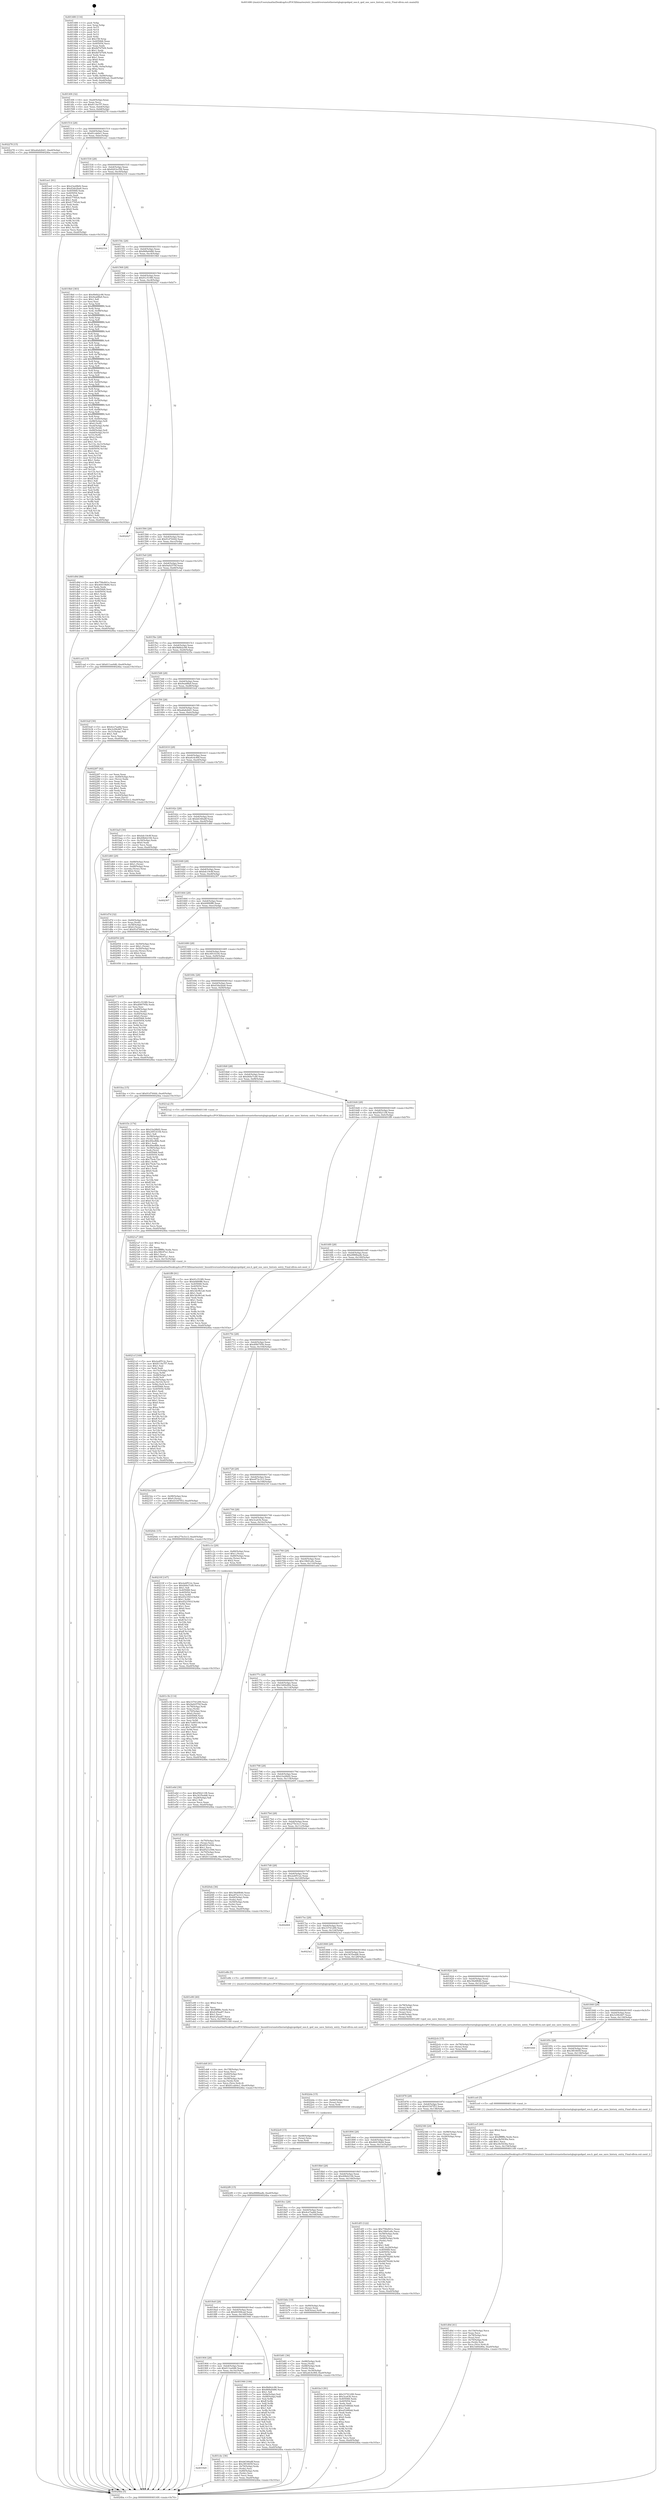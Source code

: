 digraph "0x401480" {
  label = "0x401480 (/mnt/c/Users/mathe/Desktop/tcc/POCII/binaries/extr_linuxdriversnetethernetqlogicqedqed_ooo.h_qed_ooo_save_history_entry_Final-ollvm.out::main(0))"
  labelloc = "t"
  node[shape=record]

  Entry [label="",width=0.3,height=0.3,shape=circle,fillcolor=black,style=filled]
  "0x4014f4" [label="{
     0x4014f4 [32]\l
     | [instrs]\l
     &nbsp;&nbsp;0x4014f4 \<+6\>: mov -0xa0(%rbp),%eax\l
     &nbsp;&nbsp;0x4014fa \<+2\>: mov %eax,%ecx\l
     &nbsp;&nbsp;0x4014fc \<+6\>: sub $0x8114e7f7,%ecx\l
     &nbsp;&nbsp;0x401502 \<+6\>: mov %eax,-0xb4(%rbp)\l
     &nbsp;&nbsp;0x401508 \<+6\>: mov %ecx,-0xb8(%rbp)\l
     &nbsp;&nbsp;0x40150e \<+6\>: je 0000000000402278 \<main+0xdf8\>\l
  }"]
  "0x402278" [label="{
     0x402278 [15]\l
     | [instrs]\l
     &nbsp;&nbsp;0x402278 \<+10\>: movl $0xa6ab2b41,-0xa0(%rbp)\l
     &nbsp;&nbsp;0x402282 \<+5\>: jmp 00000000004024ba \<main+0x103a\>\l
  }"]
  "0x401514" [label="{
     0x401514 [28]\l
     | [instrs]\l
     &nbsp;&nbsp;0x401514 \<+5\>: jmp 0000000000401519 \<main+0x99\>\l
     &nbsp;&nbsp;0x401519 \<+6\>: mov -0xb4(%rbp),%eax\l
     &nbsp;&nbsp;0x40151f \<+5\>: sub $0x81cab0e1,%eax\l
     &nbsp;&nbsp;0x401524 \<+6\>: mov %eax,-0xbc(%rbp)\l
     &nbsp;&nbsp;0x40152a \<+6\>: je 0000000000401ee1 \<main+0xa61\>\l
  }"]
  Exit [label="",width=0.3,height=0.3,shape=circle,fillcolor=black,style=filled,peripheries=2]
  "0x401ee1" [label="{
     0x401ee1 [91]\l
     | [instrs]\l
     &nbsp;&nbsp;0x401ee1 \<+5\>: mov $0x23a28bf2,%eax\l
     &nbsp;&nbsp;0x401ee6 \<+5\>: mov $0xd3de2ba6,%ecx\l
     &nbsp;&nbsp;0x401eeb \<+7\>: mov 0x405068,%edx\l
     &nbsp;&nbsp;0x401ef2 \<+7\>: mov 0x405054,%esi\l
     &nbsp;&nbsp;0x401ef9 \<+2\>: mov %edx,%edi\l
     &nbsp;&nbsp;0x401efb \<+6\>: sub $0xfc7785c6,%edi\l
     &nbsp;&nbsp;0x401f01 \<+3\>: sub $0x1,%edi\l
     &nbsp;&nbsp;0x401f04 \<+6\>: add $0xfc7785c6,%edi\l
     &nbsp;&nbsp;0x401f0a \<+3\>: imul %edi,%edx\l
     &nbsp;&nbsp;0x401f0d \<+3\>: and $0x1,%edx\l
     &nbsp;&nbsp;0x401f10 \<+3\>: cmp $0x0,%edx\l
     &nbsp;&nbsp;0x401f13 \<+4\>: sete %r8b\l
     &nbsp;&nbsp;0x401f17 \<+3\>: cmp $0xa,%esi\l
     &nbsp;&nbsp;0x401f1a \<+4\>: setl %r9b\l
     &nbsp;&nbsp;0x401f1e \<+3\>: mov %r8b,%r10b\l
     &nbsp;&nbsp;0x401f21 \<+3\>: and %r9b,%r10b\l
     &nbsp;&nbsp;0x401f24 \<+3\>: xor %r9b,%r8b\l
     &nbsp;&nbsp;0x401f27 \<+3\>: or %r8b,%r10b\l
     &nbsp;&nbsp;0x401f2a \<+4\>: test $0x1,%r10b\l
     &nbsp;&nbsp;0x401f2e \<+3\>: cmovne %ecx,%eax\l
     &nbsp;&nbsp;0x401f31 \<+6\>: mov %eax,-0xa0(%rbp)\l
     &nbsp;&nbsp;0x401f37 \<+5\>: jmp 00000000004024ba \<main+0x103a\>\l
  }"]
  "0x401530" [label="{
     0x401530 [28]\l
     | [instrs]\l
     &nbsp;&nbsp;0x401530 \<+5\>: jmp 0000000000401535 \<main+0xb5\>\l
     &nbsp;&nbsp;0x401535 \<+6\>: mov -0xb4(%rbp),%eax\l
     &nbsp;&nbsp;0x40153b \<+5\>: sub $0x8203e358,%eax\l
     &nbsp;&nbsp;0x401540 \<+6\>: mov %eax,-0xc0(%rbp)\l
     &nbsp;&nbsp;0x401546 \<+6\>: je 0000000000402316 \<main+0xe96\>\l
  }"]
  "0x4022f8" [label="{
     0x4022f8 [15]\l
     | [instrs]\l
     &nbsp;&nbsp;0x4022f8 \<+10\>: movl $0xd988badb,-0xa0(%rbp)\l
     &nbsp;&nbsp;0x402302 \<+5\>: jmp 00000000004024ba \<main+0x103a\>\l
  }"]
  "0x402316" [label="{
     0x402316\l
  }", style=dashed]
  "0x40154c" [label="{
     0x40154c [28]\l
     | [instrs]\l
     &nbsp;&nbsp;0x40154c \<+5\>: jmp 0000000000401551 \<main+0xd1\>\l
     &nbsp;&nbsp;0x401551 \<+6\>: mov -0xb4(%rbp),%eax\l
     &nbsp;&nbsp;0x401557 \<+5\>: sub $0x868a0d86,%eax\l
     &nbsp;&nbsp;0x40155c \<+6\>: mov %eax,-0xc4(%rbp)\l
     &nbsp;&nbsp;0x401562 \<+6\>: je 00000000004019b0 \<main+0x530\>\l
  }"]
  "0x4022e9" [label="{
     0x4022e9 [15]\l
     | [instrs]\l
     &nbsp;&nbsp;0x4022e9 \<+4\>: mov -0x48(%rbp),%rax\l
     &nbsp;&nbsp;0x4022ed \<+3\>: mov (%rax),%rax\l
     &nbsp;&nbsp;0x4022f0 \<+3\>: mov %rax,%rdi\l
     &nbsp;&nbsp;0x4022f3 \<+5\>: call 0000000000401030 \<free@plt\>\l
     | [calls]\l
     &nbsp;&nbsp;0x401030 \{1\} (unknown)\l
  }"]
  "0x4019b0" [label="{
     0x4019b0 [383]\l
     | [instrs]\l
     &nbsp;&nbsp;0x4019b0 \<+5\>: mov $0x9b6b2c98,%eax\l
     &nbsp;&nbsp;0x4019b5 \<+5\>: mov $0x9ea6ffa9,%ecx\l
     &nbsp;&nbsp;0x4019ba \<+2\>: mov $0x1,%dl\l
     &nbsp;&nbsp;0x4019bc \<+2\>: xor %esi,%esi\l
     &nbsp;&nbsp;0x4019be \<+3\>: mov %rsp,%rdi\l
     &nbsp;&nbsp;0x4019c1 \<+4\>: add $0xfffffffffffffff0,%rdi\l
     &nbsp;&nbsp;0x4019c5 \<+3\>: mov %rdi,%rsp\l
     &nbsp;&nbsp;0x4019c8 \<+7\>: mov %rdi,-0x98(%rbp)\l
     &nbsp;&nbsp;0x4019cf \<+3\>: mov %rsp,%rdi\l
     &nbsp;&nbsp;0x4019d2 \<+4\>: add $0xfffffffffffffff0,%rdi\l
     &nbsp;&nbsp;0x4019d6 \<+3\>: mov %rdi,%rsp\l
     &nbsp;&nbsp;0x4019d9 \<+3\>: mov %rsp,%r8\l
     &nbsp;&nbsp;0x4019dc \<+4\>: add $0xfffffffffffffff0,%r8\l
     &nbsp;&nbsp;0x4019e0 \<+3\>: mov %r8,%rsp\l
     &nbsp;&nbsp;0x4019e3 \<+7\>: mov %r8,-0x90(%rbp)\l
     &nbsp;&nbsp;0x4019ea \<+3\>: mov %rsp,%r8\l
     &nbsp;&nbsp;0x4019ed \<+4\>: add $0xfffffffffffffff0,%r8\l
     &nbsp;&nbsp;0x4019f1 \<+3\>: mov %r8,%rsp\l
     &nbsp;&nbsp;0x4019f4 \<+7\>: mov %r8,-0x88(%rbp)\l
     &nbsp;&nbsp;0x4019fb \<+3\>: mov %rsp,%r8\l
     &nbsp;&nbsp;0x4019fe \<+4\>: add $0xfffffffffffffff0,%r8\l
     &nbsp;&nbsp;0x401a02 \<+3\>: mov %r8,%rsp\l
     &nbsp;&nbsp;0x401a05 \<+4\>: mov %r8,-0x80(%rbp)\l
     &nbsp;&nbsp;0x401a09 \<+3\>: mov %rsp,%r8\l
     &nbsp;&nbsp;0x401a0c \<+4\>: add $0xfffffffffffffff0,%r8\l
     &nbsp;&nbsp;0x401a10 \<+3\>: mov %r8,%rsp\l
     &nbsp;&nbsp;0x401a13 \<+4\>: mov %r8,-0x78(%rbp)\l
     &nbsp;&nbsp;0x401a17 \<+3\>: mov %rsp,%r8\l
     &nbsp;&nbsp;0x401a1a \<+4\>: add $0xfffffffffffffff0,%r8\l
     &nbsp;&nbsp;0x401a1e \<+3\>: mov %r8,%rsp\l
     &nbsp;&nbsp;0x401a21 \<+4\>: mov %r8,-0x70(%rbp)\l
     &nbsp;&nbsp;0x401a25 \<+3\>: mov %rsp,%r8\l
     &nbsp;&nbsp;0x401a28 \<+4\>: add $0xfffffffffffffff0,%r8\l
     &nbsp;&nbsp;0x401a2c \<+3\>: mov %r8,%rsp\l
     &nbsp;&nbsp;0x401a2f \<+4\>: mov %r8,-0x68(%rbp)\l
     &nbsp;&nbsp;0x401a33 \<+3\>: mov %rsp,%r8\l
     &nbsp;&nbsp;0x401a36 \<+4\>: add $0xfffffffffffffff0,%r8\l
     &nbsp;&nbsp;0x401a3a \<+3\>: mov %r8,%rsp\l
     &nbsp;&nbsp;0x401a3d \<+4\>: mov %r8,-0x60(%rbp)\l
     &nbsp;&nbsp;0x401a41 \<+3\>: mov %rsp,%r8\l
     &nbsp;&nbsp;0x401a44 \<+4\>: add $0xfffffffffffffff0,%r8\l
     &nbsp;&nbsp;0x401a48 \<+3\>: mov %r8,%rsp\l
     &nbsp;&nbsp;0x401a4b \<+4\>: mov %r8,-0x58(%rbp)\l
     &nbsp;&nbsp;0x401a4f \<+3\>: mov %rsp,%r8\l
     &nbsp;&nbsp;0x401a52 \<+4\>: add $0xfffffffffffffff0,%r8\l
     &nbsp;&nbsp;0x401a56 \<+3\>: mov %r8,%rsp\l
     &nbsp;&nbsp;0x401a59 \<+4\>: mov %r8,-0x50(%rbp)\l
     &nbsp;&nbsp;0x401a5d \<+3\>: mov %rsp,%r8\l
     &nbsp;&nbsp;0x401a60 \<+4\>: add $0xfffffffffffffff0,%r8\l
     &nbsp;&nbsp;0x401a64 \<+3\>: mov %r8,%rsp\l
     &nbsp;&nbsp;0x401a67 \<+4\>: mov %r8,-0x48(%rbp)\l
     &nbsp;&nbsp;0x401a6b \<+3\>: mov %rsp,%r8\l
     &nbsp;&nbsp;0x401a6e \<+4\>: add $0xfffffffffffffff0,%r8\l
     &nbsp;&nbsp;0x401a72 \<+3\>: mov %r8,%rsp\l
     &nbsp;&nbsp;0x401a75 \<+4\>: mov %r8,-0x40(%rbp)\l
     &nbsp;&nbsp;0x401a79 \<+7\>: mov -0x98(%rbp),%r8\l
     &nbsp;&nbsp;0x401a80 \<+7\>: movl $0x0,(%r8)\l
     &nbsp;&nbsp;0x401a87 \<+7\>: mov -0xa4(%rbp),%r9d\l
     &nbsp;&nbsp;0x401a8e \<+3\>: mov %r9d,(%rdi)\l
     &nbsp;&nbsp;0x401a91 \<+7\>: mov -0x90(%rbp),%r8\l
     &nbsp;&nbsp;0x401a98 \<+7\>: mov -0xb0(%rbp),%r10\l
     &nbsp;&nbsp;0x401a9f \<+3\>: mov %r10,(%r8)\l
     &nbsp;&nbsp;0x401aa2 \<+3\>: cmpl $0x2,(%rdi)\l
     &nbsp;&nbsp;0x401aa5 \<+4\>: setne %r11b\l
     &nbsp;&nbsp;0x401aa9 \<+4\>: and $0x1,%r11b\l
     &nbsp;&nbsp;0x401aad \<+4\>: mov %r11b,-0x31(%rbp)\l
     &nbsp;&nbsp;0x401ab1 \<+7\>: mov 0x405068,%ebx\l
     &nbsp;&nbsp;0x401ab8 \<+8\>: mov 0x405054,%r14d\l
     &nbsp;&nbsp;0x401ac0 \<+3\>: sub $0x1,%esi\l
     &nbsp;&nbsp;0x401ac3 \<+3\>: mov %ebx,%r15d\l
     &nbsp;&nbsp;0x401ac6 \<+3\>: add %esi,%r15d\l
     &nbsp;&nbsp;0x401ac9 \<+4\>: imul %r15d,%ebx\l
     &nbsp;&nbsp;0x401acd \<+3\>: and $0x1,%ebx\l
     &nbsp;&nbsp;0x401ad0 \<+3\>: cmp $0x0,%ebx\l
     &nbsp;&nbsp;0x401ad3 \<+4\>: sete %r11b\l
     &nbsp;&nbsp;0x401ad7 \<+4\>: cmp $0xa,%r14d\l
     &nbsp;&nbsp;0x401adb \<+4\>: setl %r12b\l
     &nbsp;&nbsp;0x401adf \<+3\>: mov %r11b,%r13b\l
     &nbsp;&nbsp;0x401ae2 \<+4\>: xor $0xff,%r13b\l
     &nbsp;&nbsp;0x401ae6 \<+3\>: mov %r12b,%sil\l
     &nbsp;&nbsp;0x401ae9 \<+4\>: xor $0xff,%sil\l
     &nbsp;&nbsp;0x401aed \<+3\>: xor $0x1,%dl\l
     &nbsp;&nbsp;0x401af0 \<+3\>: mov %r13b,%dil\l
     &nbsp;&nbsp;0x401af3 \<+4\>: and $0xff,%dil\l
     &nbsp;&nbsp;0x401af7 \<+3\>: and %dl,%r11b\l
     &nbsp;&nbsp;0x401afa \<+3\>: mov %sil,%r8b\l
     &nbsp;&nbsp;0x401afd \<+4\>: and $0xff,%r8b\l
     &nbsp;&nbsp;0x401b01 \<+3\>: and %dl,%r12b\l
     &nbsp;&nbsp;0x401b04 \<+3\>: or %r11b,%dil\l
     &nbsp;&nbsp;0x401b07 \<+3\>: or %r12b,%r8b\l
     &nbsp;&nbsp;0x401b0a \<+3\>: xor %r8b,%dil\l
     &nbsp;&nbsp;0x401b0d \<+3\>: or %sil,%r13b\l
     &nbsp;&nbsp;0x401b10 \<+4\>: xor $0xff,%r13b\l
     &nbsp;&nbsp;0x401b14 \<+3\>: or $0x1,%dl\l
     &nbsp;&nbsp;0x401b17 \<+3\>: and %dl,%r13b\l
     &nbsp;&nbsp;0x401b1a \<+3\>: or %r13b,%dil\l
     &nbsp;&nbsp;0x401b1d \<+4\>: test $0x1,%dil\l
     &nbsp;&nbsp;0x401b21 \<+3\>: cmovne %ecx,%eax\l
     &nbsp;&nbsp;0x401b24 \<+6\>: mov %eax,-0xa0(%rbp)\l
     &nbsp;&nbsp;0x401b2a \<+5\>: jmp 00000000004024ba \<main+0x103a\>\l
  }"]
  "0x401568" [label="{
     0x401568 [28]\l
     | [instrs]\l
     &nbsp;&nbsp;0x401568 \<+5\>: jmp 000000000040156d \<main+0xed\>\l
     &nbsp;&nbsp;0x40156d \<+6\>: mov -0xb4(%rbp),%eax\l
     &nbsp;&nbsp;0x401573 \<+5\>: sub $0x91c519f0,%eax\l
     &nbsp;&nbsp;0x401578 \<+6\>: mov %eax,-0xc8(%rbp)\l
     &nbsp;&nbsp;0x40157e \<+6\>: je 0000000000402427 \<main+0xfa7\>\l
  }"]
  "0x4022da" [label="{
     0x4022da [15]\l
     | [instrs]\l
     &nbsp;&nbsp;0x4022da \<+4\>: mov -0x60(%rbp),%rax\l
     &nbsp;&nbsp;0x4022de \<+3\>: mov (%rax),%rax\l
     &nbsp;&nbsp;0x4022e1 \<+3\>: mov %rax,%rdi\l
     &nbsp;&nbsp;0x4022e4 \<+5\>: call 0000000000401030 \<free@plt\>\l
     | [calls]\l
     &nbsp;&nbsp;0x401030 \{1\} (unknown)\l
  }"]
  "0x402427" [label="{
     0x402427\l
  }", style=dashed]
  "0x401584" [label="{
     0x401584 [28]\l
     | [instrs]\l
     &nbsp;&nbsp;0x401584 \<+5\>: jmp 0000000000401589 \<main+0x109\>\l
     &nbsp;&nbsp;0x401589 \<+6\>: mov -0xb4(%rbp),%eax\l
     &nbsp;&nbsp;0x40158f \<+5\>: sub $0x91d74444,%eax\l
     &nbsp;&nbsp;0x401594 \<+6\>: mov %eax,-0xcc(%rbp)\l
     &nbsp;&nbsp;0x40159a \<+6\>: je 0000000000401d9d \<main+0x91d\>\l
  }"]
  "0x4022cb" [label="{
     0x4022cb [15]\l
     | [instrs]\l
     &nbsp;&nbsp;0x4022cb \<+4\>: mov -0x78(%rbp),%rax\l
     &nbsp;&nbsp;0x4022cf \<+3\>: mov (%rax),%rax\l
     &nbsp;&nbsp;0x4022d2 \<+3\>: mov %rax,%rdi\l
     &nbsp;&nbsp;0x4022d5 \<+5\>: call 0000000000401030 \<free@plt\>\l
     | [calls]\l
     &nbsp;&nbsp;0x401030 \{1\} (unknown)\l
  }"]
  "0x401d9d" [label="{
     0x401d9d [86]\l
     | [instrs]\l
     &nbsp;&nbsp;0x401d9d \<+5\>: mov $0x758e841e,%eax\l
     &nbsp;&nbsp;0x401da2 \<+5\>: mov $0x46419b84,%ecx\l
     &nbsp;&nbsp;0x401da7 \<+2\>: xor %edx,%edx\l
     &nbsp;&nbsp;0x401da9 \<+7\>: mov 0x405068,%esi\l
     &nbsp;&nbsp;0x401db0 \<+7\>: mov 0x405054,%edi\l
     &nbsp;&nbsp;0x401db7 \<+3\>: sub $0x1,%edx\l
     &nbsp;&nbsp;0x401dba \<+3\>: mov %esi,%r8d\l
     &nbsp;&nbsp;0x401dbd \<+3\>: add %edx,%r8d\l
     &nbsp;&nbsp;0x401dc0 \<+4\>: imul %r8d,%esi\l
     &nbsp;&nbsp;0x401dc4 \<+3\>: and $0x1,%esi\l
     &nbsp;&nbsp;0x401dc7 \<+3\>: cmp $0x0,%esi\l
     &nbsp;&nbsp;0x401dca \<+4\>: sete %r9b\l
     &nbsp;&nbsp;0x401dce \<+3\>: cmp $0xa,%edi\l
     &nbsp;&nbsp;0x401dd1 \<+4\>: setl %r10b\l
     &nbsp;&nbsp;0x401dd5 \<+3\>: mov %r9b,%r11b\l
     &nbsp;&nbsp;0x401dd8 \<+3\>: and %r10b,%r11b\l
     &nbsp;&nbsp;0x401ddb \<+3\>: xor %r10b,%r9b\l
     &nbsp;&nbsp;0x401dde \<+3\>: or %r9b,%r11b\l
     &nbsp;&nbsp;0x401de1 \<+4\>: test $0x1,%r11b\l
     &nbsp;&nbsp;0x401de5 \<+3\>: cmovne %ecx,%eax\l
     &nbsp;&nbsp;0x401de8 \<+6\>: mov %eax,-0xa0(%rbp)\l
     &nbsp;&nbsp;0x401dee \<+5\>: jmp 00000000004024ba \<main+0x103a\>\l
  }"]
  "0x4015a0" [label="{
     0x4015a0 [28]\l
     | [instrs]\l
     &nbsp;&nbsp;0x4015a0 \<+5\>: jmp 00000000004015a5 \<main+0x125\>\l
     &nbsp;&nbsp;0x4015a5 \<+6\>: mov -0xb4(%rbp),%eax\l
     &nbsp;&nbsp;0x4015ab \<+5\>: sub $0x9a02570f,%eax\l
     &nbsp;&nbsp;0x4015b0 \<+6\>: mov %eax,-0xd0(%rbp)\l
     &nbsp;&nbsp;0x4015b6 \<+6\>: je 0000000000401cad \<main+0x82d\>\l
  }"]
  "0x4021cf" [label="{
     0x4021cf [169]\l
     | [instrs]\l
     &nbsp;&nbsp;0x4021cf \<+5\>: mov $0x2a4f512c,%ecx\l
     &nbsp;&nbsp;0x4021d4 \<+5\>: mov $0x8114e7f7,%edx\l
     &nbsp;&nbsp;0x4021d9 \<+3\>: mov $0x1,%sil\l
     &nbsp;&nbsp;0x4021dc \<+2\>: xor %edi,%edi\l
     &nbsp;&nbsp;0x4021de \<+7\>: mov -0x15c(%rbp),%r8d\l
     &nbsp;&nbsp;0x4021e5 \<+4\>: imul %eax,%r8d\l
     &nbsp;&nbsp;0x4021e9 \<+4\>: mov -0x48(%rbp),%r9\l
     &nbsp;&nbsp;0x4021ed \<+3\>: mov (%r9),%r9\l
     &nbsp;&nbsp;0x4021f0 \<+4\>: mov -0x40(%rbp),%r10\l
     &nbsp;&nbsp;0x4021f4 \<+3\>: movslq (%r10),%r10\l
     &nbsp;&nbsp;0x4021f7 \<+4\>: mov %r8d,(%r9,%r10,4)\l
     &nbsp;&nbsp;0x4021fb \<+7\>: mov 0x405068,%eax\l
     &nbsp;&nbsp;0x402202 \<+8\>: mov 0x405054,%r8d\l
     &nbsp;&nbsp;0x40220a \<+3\>: sub $0x1,%edi\l
     &nbsp;&nbsp;0x40220d \<+3\>: mov %eax,%r11d\l
     &nbsp;&nbsp;0x402210 \<+3\>: add %edi,%r11d\l
     &nbsp;&nbsp;0x402213 \<+4\>: imul %r11d,%eax\l
     &nbsp;&nbsp;0x402217 \<+3\>: and $0x1,%eax\l
     &nbsp;&nbsp;0x40221a \<+3\>: cmp $0x0,%eax\l
     &nbsp;&nbsp;0x40221d \<+3\>: sete %bl\l
     &nbsp;&nbsp;0x402220 \<+4\>: cmp $0xa,%r8d\l
     &nbsp;&nbsp;0x402224 \<+4\>: setl %r14b\l
     &nbsp;&nbsp;0x402228 \<+3\>: mov %bl,%r15b\l
     &nbsp;&nbsp;0x40222b \<+4\>: xor $0xff,%r15b\l
     &nbsp;&nbsp;0x40222f \<+3\>: mov %r14b,%r12b\l
     &nbsp;&nbsp;0x402232 \<+4\>: xor $0xff,%r12b\l
     &nbsp;&nbsp;0x402236 \<+4\>: xor $0x0,%sil\l
     &nbsp;&nbsp;0x40223a \<+3\>: mov %r15b,%r13b\l
     &nbsp;&nbsp;0x40223d \<+4\>: and $0x0,%r13b\l
     &nbsp;&nbsp;0x402241 \<+3\>: and %sil,%bl\l
     &nbsp;&nbsp;0x402244 \<+3\>: mov %r12b,%al\l
     &nbsp;&nbsp;0x402247 \<+2\>: and $0x0,%al\l
     &nbsp;&nbsp;0x402249 \<+3\>: and %sil,%r14b\l
     &nbsp;&nbsp;0x40224c \<+3\>: or %bl,%r13b\l
     &nbsp;&nbsp;0x40224f \<+3\>: or %r14b,%al\l
     &nbsp;&nbsp;0x402252 \<+3\>: xor %al,%r13b\l
     &nbsp;&nbsp;0x402255 \<+3\>: or %r12b,%r15b\l
     &nbsp;&nbsp;0x402258 \<+4\>: xor $0xff,%r15b\l
     &nbsp;&nbsp;0x40225c \<+4\>: or $0x0,%sil\l
     &nbsp;&nbsp;0x402260 \<+3\>: and %sil,%r15b\l
     &nbsp;&nbsp;0x402263 \<+3\>: or %r15b,%r13b\l
     &nbsp;&nbsp;0x402266 \<+4\>: test $0x1,%r13b\l
     &nbsp;&nbsp;0x40226a \<+3\>: cmovne %edx,%ecx\l
     &nbsp;&nbsp;0x40226d \<+6\>: mov %ecx,-0xa0(%rbp)\l
     &nbsp;&nbsp;0x402273 \<+5\>: jmp 00000000004024ba \<main+0x103a\>\l
  }"]
  "0x401cad" [label="{
     0x401cad [15]\l
     | [instrs]\l
     &nbsp;&nbsp;0x401cad \<+10\>: movl $0x611ee0d6,-0xa0(%rbp)\l
     &nbsp;&nbsp;0x401cb7 \<+5\>: jmp 00000000004024ba \<main+0x103a\>\l
  }"]
  "0x4015bc" [label="{
     0x4015bc [28]\l
     | [instrs]\l
     &nbsp;&nbsp;0x4015bc \<+5\>: jmp 00000000004015c1 \<main+0x141\>\l
     &nbsp;&nbsp;0x4015c1 \<+6\>: mov -0xb4(%rbp),%eax\l
     &nbsp;&nbsp;0x4015c7 \<+5\>: sub $0x9b6b2c98,%eax\l
     &nbsp;&nbsp;0x4015cc \<+6\>: mov %eax,-0xd4(%rbp)\l
     &nbsp;&nbsp;0x4015d2 \<+6\>: je 000000000040235e \<main+0xede\>\l
  }"]
  "0x4021a7" [label="{
     0x4021a7 [40]\l
     | [instrs]\l
     &nbsp;&nbsp;0x4021a7 \<+5\>: mov $0x2,%ecx\l
     &nbsp;&nbsp;0x4021ac \<+1\>: cltd\l
     &nbsp;&nbsp;0x4021ad \<+2\>: idiv %ecx\l
     &nbsp;&nbsp;0x4021af \<+6\>: imul $0xfffffffe,%edx,%ecx\l
     &nbsp;&nbsp;0x4021b5 \<+6\>: sub $0x39fc97a1,%ecx\l
     &nbsp;&nbsp;0x4021bb \<+3\>: add $0x1,%ecx\l
     &nbsp;&nbsp;0x4021be \<+6\>: add $0x39fc97a1,%ecx\l
     &nbsp;&nbsp;0x4021c4 \<+6\>: mov %ecx,-0x15c(%rbp)\l
     &nbsp;&nbsp;0x4021ca \<+5\>: call 0000000000401160 \<next_i\>\l
     | [calls]\l
     &nbsp;&nbsp;0x401160 \{1\} (/mnt/c/Users/mathe/Desktop/tcc/POCII/binaries/extr_linuxdriversnetethernetqlogicqedqed_ooo.h_qed_ooo_save_history_entry_Final-ollvm.out::next_i)\l
  }"]
  "0x40235e" [label="{
     0x40235e\l
  }", style=dashed]
  "0x4015d8" [label="{
     0x4015d8 [28]\l
     | [instrs]\l
     &nbsp;&nbsp;0x4015d8 \<+5\>: jmp 00000000004015dd \<main+0x15d\>\l
     &nbsp;&nbsp;0x4015dd \<+6\>: mov -0xb4(%rbp),%eax\l
     &nbsp;&nbsp;0x4015e3 \<+5\>: sub $0x9ea6ffa9,%eax\l
     &nbsp;&nbsp;0x4015e8 \<+6\>: mov %eax,-0xd8(%rbp)\l
     &nbsp;&nbsp;0x4015ee \<+6\>: je 0000000000401b2f \<main+0x6af\>\l
  }"]
  "0x402071" [label="{
     0x402071 [107]\l
     | [instrs]\l
     &nbsp;&nbsp;0x402071 \<+5\>: mov $0x91c519f0,%ecx\l
     &nbsp;&nbsp;0x402076 \<+5\>: mov $0xdf46795b,%edx\l
     &nbsp;&nbsp;0x40207b \<+2\>: xor %esi,%esi\l
     &nbsp;&nbsp;0x40207d \<+4\>: mov -0x48(%rbp),%rdi\l
     &nbsp;&nbsp;0x402081 \<+3\>: mov %rax,(%rdi)\l
     &nbsp;&nbsp;0x402084 \<+4\>: mov -0x40(%rbp),%rax\l
     &nbsp;&nbsp;0x402088 \<+6\>: movl $0x0,(%rax)\l
     &nbsp;&nbsp;0x40208e \<+8\>: mov 0x405068,%r8d\l
     &nbsp;&nbsp;0x402096 \<+8\>: mov 0x405054,%r9d\l
     &nbsp;&nbsp;0x40209e \<+3\>: sub $0x1,%esi\l
     &nbsp;&nbsp;0x4020a1 \<+3\>: mov %r8d,%r10d\l
     &nbsp;&nbsp;0x4020a4 \<+3\>: add %esi,%r10d\l
     &nbsp;&nbsp;0x4020a7 \<+4\>: imul %r10d,%r8d\l
     &nbsp;&nbsp;0x4020ab \<+4\>: and $0x1,%r8d\l
     &nbsp;&nbsp;0x4020af \<+4\>: cmp $0x0,%r8d\l
     &nbsp;&nbsp;0x4020b3 \<+4\>: sete %r11b\l
     &nbsp;&nbsp;0x4020b7 \<+4\>: cmp $0xa,%r9d\l
     &nbsp;&nbsp;0x4020bb \<+3\>: setl %bl\l
     &nbsp;&nbsp;0x4020be \<+3\>: mov %r11b,%r14b\l
     &nbsp;&nbsp;0x4020c1 \<+3\>: and %bl,%r14b\l
     &nbsp;&nbsp;0x4020c4 \<+3\>: xor %bl,%r11b\l
     &nbsp;&nbsp;0x4020c7 \<+3\>: or %r11b,%r14b\l
     &nbsp;&nbsp;0x4020ca \<+4\>: test $0x1,%r14b\l
     &nbsp;&nbsp;0x4020ce \<+3\>: cmovne %edx,%ecx\l
     &nbsp;&nbsp;0x4020d1 \<+6\>: mov %ecx,-0xa0(%rbp)\l
     &nbsp;&nbsp;0x4020d7 \<+5\>: jmp 00000000004024ba \<main+0x103a\>\l
  }"]
  "0x401b2f" [label="{
     0x401b2f [30]\l
     | [instrs]\l
     &nbsp;&nbsp;0x401b2f \<+5\>: mov $0x4ce7aa8d,%eax\l
     &nbsp;&nbsp;0x401b34 \<+5\>: mov $0x3c09c667,%ecx\l
     &nbsp;&nbsp;0x401b39 \<+3\>: mov -0x31(%rbp),%dl\l
     &nbsp;&nbsp;0x401b3c \<+3\>: test $0x1,%dl\l
     &nbsp;&nbsp;0x401b3f \<+3\>: cmovne %ecx,%eax\l
     &nbsp;&nbsp;0x401b42 \<+6\>: mov %eax,-0xa0(%rbp)\l
     &nbsp;&nbsp;0x401b48 \<+5\>: jmp 00000000004024ba \<main+0x103a\>\l
  }"]
  "0x4015f4" [label="{
     0x4015f4 [28]\l
     | [instrs]\l
     &nbsp;&nbsp;0x4015f4 \<+5\>: jmp 00000000004015f9 \<main+0x179\>\l
     &nbsp;&nbsp;0x4015f9 \<+6\>: mov -0xb4(%rbp),%eax\l
     &nbsp;&nbsp;0x4015ff \<+5\>: sub $0xa6ab2b41,%eax\l
     &nbsp;&nbsp;0x401604 \<+6\>: mov %eax,-0xdc(%rbp)\l
     &nbsp;&nbsp;0x40160a \<+6\>: je 0000000000402287 \<main+0xe07\>\l
  }"]
  "0x401eb8" [label="{
     0x401eb8 [41]\l
     | [instrs]\l
     &nbsp;&nbsp;0x401eb8 \<+6\>: mov -0x158(%rbp),%ecx\l
     &nbsp;&nbsp;0x401ebe \<+3\>: imul %eax,%ecx\l
     &nbsp;&nbsp;0x401ec1 \<+4\>: mov -0x60(%rbp),%rsi\l
     &nbsp;&nbsp;0x401ec5 \<+3\>: mov (%rsi),%rsi\l
     &nbsp;&nbsp;0x401ec8 \<+4\>: mov -0x58(%rbp),%rdi\l
     &nbsp;&nbsp;0x401ecc \<+3\>: movslq (%rdi),%rdi\l
     &nbsp;&nbsp;0x401ecf \<+3\>: mov %ecx,(%rsi,%rdi,4)\l
     &nbsp;&nbsp;0x401ed2 \<+10\>: movl $0x81cab0e1,-0xa0(%rbp)\l
     &nbsp;&nbsp;0x401edc \<+5\>: jmp 00000000004024ba \<main+0x103a\>\l
  }"]
  "0x402287" [label="{
     0x402287 [42]\l
     | [instrs]\l
     &nbsp;&nbsp;0x402287 \<+2\>: xor %eax,%eax\l
     &nbsp;&nbsp;0x402289 \<+4\>: mov -0x40(%rbp),%rcx\l
     &nbsp;&nbsp;0x40228d \<+2\>: mov (%rcx),%edx\l
     &nbsp;&nbsp;0x40228f \<+2\>: mov %eax,%esi\l
     &nbsp;&nbsp;0x402291 \<+2\>: sub %edx,%esi\l
     &nbsp;&nbsp;0x402293 \<+2\>: mov %eax,%edx\l
     &nbsp;&nbsp;0x402295 \<+3\>: sub $0x1,%edx\l
     &nbsp;&nbsp;0x402298 \<+2\>: add %edx,%esi\l
     &nbsp;&nbsp;0x40229a \<+2\>: sub %esi,%eax\l
     &nbsp;&nbsp;0x40229c \<+4\>: mov -0x40(%rbp),%rcx\l
     &nbsp;&nbsp;0x4022a0 \<+2\>: mov %eax,(%rcx)\l
     &nbsp;&nbsp;0x4022a2 \<+10\>: movl $0x275e3cc3,-0xa0(%rbp)\l
     &nbsp;&nbsp;0x4022ac \<+5\>: jmp 00000000004024ba \<main+0x103a\>\l
  }"]
  "0x401610" [label="{
     0x401610 [28]\l
     | [instrs]\l
     &nbsp;&nbsp;0x401610 \<+5\>: jmp 0000000000401615 \<main+0x195\>\l
     &nbsp;&nbsp;0x401615 \<+6\>: mov -0xb4(%rbp),%eax\l
     &nbsp;&nbsp;0x40161b \<+5\>: sub $0xa6c4c80f,%eax\l
     &nbsp;&nbsp;0x401620 \<+6\>: mov %eax,-0xe0(%rbp)\l
     &nbsp;&nbsp;0x401626 \<+6\>: je 0000000000401ba5 \<main+0x725\>\l
  }"]
  "0x401e90" [label="{
     0x401e90 [40]\l
     | [instrs]\l
     &nbsp;&nbsp;0x401e90 \<+5\>: mov $0x2,%ecx\l
     &nbsp;&nbsp;0x401e95 \<+1\>: cltd\l
     &nbsp;&nbsp;0x401e96 \<+2\>: idiv %ecx\l
     &nbsp;&nbsp;0x401e98 \<+6\>: imul $0xfffffffe,%edx,%ecx\l
     &nbsp;&nbsp;0x401e9e \<+6\>: add $0xfc25aa87,%ecx\l
     &nbsp;&nbsp;0x401ea4 \<+3\>: add $0x1,%ecx\l
     &nbsp;&nbsp;0x401ea7 \<+6\>: sub $0xfc25aa87,%ecx\l
     &nbsp;&nbsp;0x401ead \<+6\>: mov %ecx,-0x158(%rbp)\l
     &nbsp;&nbsp;0x401eb3 \<+5\>: call 0000000000401160 \<next_i\>\l
     | [calls]\l
     &nbsp;&nbsp;0x401160 \{1\} (/mnt/c/Users/mathe/Desktop/tcc/POCII/binaries/extr_linuxdriversnetethernetqlogicqedqed_ooo.h_qed_ooo_save_history_entry_Final-ollvm.out::next_i)\l
  }"]
  "0x401ba5" [label="{
     0x401ba5 [30]\l
     | [instrs]\l
     &nbsp;&nbsp;0x401ba5 \<+5\>: mov $0xbdc19c8f,%eax\l
     &nbsp;&nbsp;0x401baa \<+5\>: mov $0x49b62194,%ecx\l
     &nbsp;&nbsp;0x401baf \<+3\>: mov -0x30(%rbp),%edx\l
     &nbsp;&nbsp;0x401bb2 \<+3\>: cmp $0x0,%edx\l
     &nbsp;&nbsp;0x401bb5 \<+3\>: cmove %ecx,%eax\l
     &nbsp;&nbsp;0x401bb8 \<+6\>: mov %eax,-0xa0(%rbp)\l
     &nbsp;&nbsp;0x401bbe \<+5\>: jmp 00000000004024ba \<main+0x103a\>\l
  }"]
  "0x40162c" [label="{
     0x40162c [28]\l
     | [instrs]\l
     &nbsp;&nbsp;0x40162c \<+5\>: jmp 0000000000401631 \<main+0x1b1\>\l
     &nbsp;&nbsp;0x401631 \<+6\>: mov -0xb4(%rbp),%eax\l
     &nbsp;&nbsp;0x401637 \<+5\>: sub $0xb6346a8f,%eax\l
     &nbsp;&nbsp;0x40163c \<+6\>: mov %eax,-0xe4(%rbp)\l
     &nbsp;&nbsp;0x401642 \<+6\>: je 0000000000401d60 \<main+0x8e0\>\l
  }"]
  "0x401d7d" [label="{
     0x401d7d [32]\l
     | [instrs]\l
     &nbsp;&nbsp;0x401d7d \<+4\>: mov -0x60(%rbp),%rdi\l
     &nbsp;&nbsp;0x401d81 \<+3\>: mov %rax,(%rdi)\l
     &nbsp;&nbsp;0x401d84 \<+4\>: mov -0x58(%rbp),%rax\l
     &nbsp;&nbsp;0x401d88 \<+6\>: movl $0x0,(%rax)\l
     &nbsp;&nbsp;0x401d8e \<+10\>: movl $0x91d74444,-0xa0(%rbp)\l
     &nbsp;&nbsp;0x401d98 \<+5\>: jmp 00000000004024ba \<main+0x103a\>\l
  }"]
  "0x401d60" [label="{
     0x401d60 [29]\l
     | [instrs]\l
     &nbsp;&nbsp;0x401d60 \<+4\>: mov -0x68(%rbp),%rax\l
     &nbsp;&nbsp;0x401d64 \<+6\>: movl $0x1,(%rax)\l
     &nbsp;&nbsp;0x401d6a \<+4\>: mov -0x68(%rbp),%rax\l
     &nbsp;&nbsp;0x401d6e \<+3\>: movslq (%rax),%rax\l
     &nbsp;&nbsp;0x401d71 \<+4\>: shl $0x2,%rax\l
     &nbsp;&nbsp;0x401d75 \<+3\>: mov %rax,%rdi\l
     &nbsp;&nbsp;0x401d78 \<+5\>: call 0000000000401050 \<malloc@plt\>\l
     | [calls]\l
     &nbsp;&nbsp;0x401050 \{1\} (unknown)\l
  }"]
  "0x401648" [label="{
     0x401648 [28]\l
     | [instrs]\l
     &nbsp;&nbsp;0x401648 \<+5\>: jmp 000000000040164d \<main+0x1cd\>\l
     &nbsp;&nbsp;0x40164d \<+6\>: mov -0xb4(%rbp),%eax\l
     &nbsp;&nbsp;0x401653 \<+5\>: sub $0xbdc19c8f,%eax\l
     &nbsp;&nbsp;0x401658 \<+6\>: mov %eax,-0xe8(%rbp)\l
     &nbsp;&nbsp;0x40165e \<+6\>: je 0000000000402307 \<main+0xe87\>\l
  }"]
  "0x401d0d" [label="{
     0x401d0d [41]\l
     | [instrs]\l
     &nbsp;&nbsp;0x401d0d \<+6\>: mov -0x154(%rbp),%ecx\l
     &nbsp;&nbsp;0x401d13 \<+3\>: imul %eax,%ecx\l
     &nbsp;&nbsp;0x401d16 \<+4\>: mov -0x78(%rbp),%rsi\l
     &nbsp;&nbsp;0x401d1a \<+3\>: mov (%rsi),%rsi\l
     &nbsp;&nbsp;0x401d1d \<+4\>: mov -0x70(%rbp),%rdi\l
     &nbsp;&nbsp;0x401d21 \<+3\>: movslq (%rdi),%rdi\l
     &nbsp;&nbsp;0x401d24 \<+3\>: mov %ecx,(%rsi,%rdi,4)\l
     &nbsp;&nbsp;0x401d27 \<+10\>: movl $0x1b60e80e,-0xa0(%rbp)\l
     &nbsp;&nbsp;0x401d31 \<+5\>: jmp 00000000004024ba \<main+0x103a\>\l
  }"]
  "0x402307" [label="{
     0x402307\l
  }", style=dashed]
  "0x401664" [label="{
     0x401664 [28]\l
     | [instrs]\l
     &nbsp;&nbsp;0x401664 \<+5\>: jmp 0000000000401669 \<main+0x1e9\>\l
     &nbsp;&nbsp;0x401669 \<+6\>: mov -0xb4(%rbp),%eax\l
     &nbsp;&nbsp;0x40166f \<+5\>: sub $0xbf480ff6,%eax\l
     &nbsp;&nbsp;0x401674 \<+6\>: mov %eax,-0xec(%rbp)\l
     &nbsp;&nbsp;0x40167a \<+6\>: je 0000000000402054 \<main+0xbd4\>\l
  }"]
  "0x401ce5" [label="{
     0x401ce5 [40]\l
     | [instrs]\l
     &nbsp;&nbsp;0x401ce5 \<+5\>: mov $0x2,%ecx\l
     &nbsp;&nbsp;0x401cea \<+1\>: cltd\l
     &nbsp;&nbsp;0x401ceb \<+2\>: idiv %ecx\l
     &nbsp;&nbsp;0x401ced \<+6\>: imul $0xfffffffe,%edx,%ecx\l
     &nbsp;&nbsp;0x401cf3 \<+6\>: sub $0xc8e5430a,%ecx\l
     &nbsp;&nbsp;0x401cf9 \<+3\>: add $0x1,%ecx\l
     &nbsp;&nbsp;0x401cfc \<+6\>: add $0xc8e5430a,%ecx\l
     &nbsp;&nbsp;0x401d02 \<+6\>: mov %ecx,-0x154(%rbp)\l
     &nbsp;&nbsp;0x401d08 \<+5\>: call 0000000000401160 \<next_i\>\l
     | [calls]\l
     &nbsp;&nbsp;0x401160 \{1\} (/mnt/c/Users/mathe/Desktop/tcc/POCII/binaries/extr_linuxdriversnetethernetqlogicqedqed_ooo.h_qed_ooo_save_history_entry_Final-ollvm.out::next_i)\l
  }"]
  "0x402054" [label="{
     0x402054 [29]\l
     | [instrs]\l
     &nbsp;&nbsp;0x402054 \<+4\>: mov -0x50(%rbp),%rax\l
     &nbsp;&nbsp;0x402058 \<+6\>: movl $0x1,(%rax)\l
     &nbsp;&nbsp;0x40205e \<+4\>: mov -0x50(%rbp),%rax\l
     &nbsp;&nbsp;0x402062 \<+3\>: movslq (%rax),%rax\l
     &nbsp;&nbsp;0x402065 \<+4\>: shl $0x2,%rax\l
     &nbsp;&nbsp;0x402069 \<+3\>: mov %rax,%rdi\l
     &nbsp;&nbsp;0x40206c \<+5\>: call 0000000000401050 \<malloc@plt\>\l
     | [calls]\l
     &nbsp;&nbsp;0x401050 \{1\} (unknown)\l
  }"]
  "0x401680" [label="{
     0x401680 [28]\l
     | [instrs]\l
     &nbsp;&nbsp;0x401680 \<+5\>: jmp 0000000000401685 \<main+0x205\>\l
     &nbsp;&nbsp;0x401685 \<+6\>: mov -0xb4(%rbp),%eax\l
     &nbsp;&nbsp;0x40168b \<+5\>: sub $0xc6914104,%eax\l
     &nbsp;&nbsp;0x401690 \<+6\>: mov %eax,-0xf0(%rbp)\l
     &nbsp;&nbsp;0x401696 \<+6\>: je 0000000000401fea \<main+0xb6a\>\l
  }"]
  "0x401920" [label="{
     0x401920\l
  }", style=dashed]
  "0x401fea" [label="{
     0x401fea [15]\l
     | [instrs]\l
     &nbsp;&nbsp;0x401fea \<+10\>: movl $0x91d74444,-0xa0(%rbp)\l
     &nbsp;&nbsp;0x401ff4 \<+5\>: jmp 00000000004024ba \<main+0x103a\>\l
  }"]
  "0x40169c" [label="{
     0x40169c [28]\l
     | [instrs]\l
     &nbsp;&nbsp;0x40169c \<+5\>: jmp 00000000004016a1 \<main+0x221\>\l
     &nbsp;&nbsp;0x4016a1 \<+6\>: mov -0xb4(%rbp),%eax\l
     &nbsp;&nbsp;0x4016a7 \<+5\>: sub $0xd3de2ba6,%eax\l
     &nbsp;&nbsp;0x4016ac \<+6\>: mov %eax,-0xf4(%rbp)\l
     &nbsp;&nbsp;0x4016b2 \<+6\>: je 0000000000401f3c \<main+0xabc\>\l
  }"]
  "0x401cbc" [label="{
     0x401cbc [36]\l
     | [instrs]\l
     &nbsp;&nbsp;0x401cbc \<+5\>: mov $0xb6346a8f,%eax\l
     &nbsp;&nbsp;0x401cc1 \<+5\>: mov $0x3f03405f,%ecx\l
     &nbsp;&nbsp;0x401cc6 \<+4\>: mov -0x70(%rbp),%rdx\l
     &nbsp;&nbsp;0x401cca \<+2\>: mov (%rdx),%esi\l
     &nbsp;&nbsp;0x401ccc \<+4\>: mov -0x80(%rbp),%rdx\l
     &nbsp;&nbsp;0x401cd0 \<+2\>: cmp (%rdx),%esi\l
     &nbsp;&nbsp;0x401cd2 \<+3\>: cmovl %ecx,%eax\l
     &nbsp;&nbsp;0x401cd5 \<+6\>: mov %eax,-0xa0(%rbp)\l
     &nbsp;&nbsp;0x401cdb \<+5\>: jmp 00000000004024ba \<main+0x103a\>\l
  }"]
  "0x401f3c" [label="{
     0x401f3c [174]\l
     | [instrs]\l
     &nbsp;&nbsp;0x401f3c \<+5\>: mov $0x23a28bf2,%eax\l
     &nbsp;&nbsp;0x401f41 \<+5\>: mov $0xc6914104,%ecx\l
     &nbsp;&nbsp;0x401f46 \<+2\>: mov $0x1,%dl\l
     &nbsp;&nbsp;0x401f48 \<+4\>: mov -0x58(%rbp),%rsi\l
     &nbsp;&nbsp;0x401f4c \<+2\>: mov (%rsi),%edi\l
     &nbsp;&nbsp;0x401f4e \<+6\>: add $0x49eeffdb,%edi\l
     &nbsp;&nbsp;0x401f54 \<+3\>: add $0x1,%edi\l
     &nbsp;&nbsp;0x401f57 \<+6\>: sub $0x49eeffdb,%edi\l
     &nbsp;&nbsp;0x401f5d \<+4\>: mov -0x58(%rbp),%rsi\l
     &nbsp;&nbsp;0x401f61 \<+2\>: mov %edi,(%rsi)\l
     &nbsp;&nbsp;0x401f63 \<+7\>: mov 0x405068,%edi\l
     &nbsp;&nbsp;0x401f6a \<+8\>: mov 0x405054,%r8d\l
     &nbsp;&nbsp;0x401f72 \<+3\>: mov %edi,%r9d\l
     &nbsp;&nbsp;0x401f75 \<+7\>: sub $0x75e4c72e,%r9d\l
     &nbsp;&nbsp;0x401f7c \<+4\>: sub $0x1,%r9d\l
     &nbsp;&nbsp;0x401f80 \<+7\>: add $0x75e4c72e,%r9d\l
     &nbsp;&nbsp;0x401f87 \<+4\>: imul %r9d,%edi\l
     &nbsp;&nbsp;0x401f8b \<+3\>: and $0x1,%edi\l
     &nbsp;&nbsp;0x401f8e \<+3\>: cmp $0x0,%edi\l
     &nbsp;&nbsp;0x401f91 \<+4\>: sete %r10b\l
     &nbsp;&nbsp;0x401f95 \<+4\>: cmp $0xa,%r8d\l
     &nbsp;&nbsp;0x401f99 \<+4\>: setl %r11b\l
     &nbsp;&nbsp;0x401f9d \<+3\>: mov %r10b,%bl\l
     &nbsp;&nbsp;0x401fa0 \<+3\>: xor $0xff,%bl\l
     &nbsp;&nbsp;0x401fa3 \<+3\>: mov %r11b,%r14b\l
     &nbsp;&nbsp;0x401fa6 \<+4\>: xor $0xff,%r14b\l
     &nbsp;&nbsp;0x401faa \<+3\>: xor $0x0,%dl\l
     &nbsp;&nbsp;0x401fad \<+3\>: mov %bl,%r15b\l
     &nbsp;&nbsp;0x401fb0 \<+4\>: and $0x0,%r15b\l
     &nbsp;&nbsp;0x401fb4 \<+3\>: and %dl,%r10b\l
     &nbsp;&nbsp;0x401fb7 \<+3\>: mov %r14b,%r12b\l
     &nbsp;&nbsp;0x401fba \<+4\>: and $0x0,%r12b\l
     &nbsp;&nbsp;0x401fbe \<+3\>: and %dl,%r11b\l
     &nbsp;&nbsp;0x401fc1 \<+3\>: or %r10b,%r15b\l
     &nbsp;&nbsp;0x401fc4 \<+3\>: or %r11b,%r12b\l
     &nbsp;&nbsp;0x401fc7 \<+3\>: xor %r12b,%r15b\l
     &nbsp;&nbsp;0x401fca \<+3\>: or %r14b,%bl\l
     &nbsp;&nbsp;0x401fcd \<+3\>: xor $0xff,%bl\l
     &nbsp;&nbsp;0x401fd0 \<+3\>: or $0x0,%dl\l
     &nbsp;&nbsp;0x401fd3 \<+2\>: and %dl,%bl\l
     &nbsp;&nbsp;0x401fd5 \<+3\>: or %bl,%r15b\l
     &nbsp;&nbsp;0x401fd8 \<+4\>: test $0x1,%r15b\l
     &nbsp;&nbsp;0x401fdc \<+3\>: cmovne %ecx,%eax\l
     &nbsp;&nbsp;0x401fdf \<+6\>: mov %eax,-0xa0(%rbp)\l
     &nbsp;&nbsp;0x401fe5 \<+5\>: jmp 00000000004024ba \<main+0x103a\>\l
  }"]
  "0x4016b8" [label="{
     0x4016b8 [28]\l
     | [instrs]\l
     &nbsp;&nbsp;0x4016b8 \<+5\>: jmp 00000000004016bd \<main+0x23d\>\l
     &nbsp;&nbsp;0x4016bd \<+6\>: mov -0xb4(%rbp),%eax\l
     &nbsp;&nbsp;0x4016c3 \<+5\>: sub $0xd44e7cd0,%eax\l
     &nbsp;&nbsp;0x4016c8 \<+6\>: mov %eax,-0xf8(%rbp)\l
     &nbsp;&nbsp;0x4016ce \<+6\>: je 00000000004021a2 \<main+0xd22\>\l
  }"]
  "0x401c3b" [label="{
     0x401c3b [114]\l
     | [instrs]\l
     &nbsp;&nbsp;0x401c3b \<+5\>: mov $0x33741290,%ecx\l
     &nbsp;&nbsp;0x401c40 \<+5\>: mov $0x9a02570f,%edx\l
     &nbsp;&nbsp;0x401c45 \<+4\>: mov -0x78(%rbp),%rdi\l
     &nbsp;&nbsp;0x401c49 \<+3\>: mov %rax,(%rdi)\l
     &nbsp;&nbsp;0x401c4c \<+4\>: mov -0x70(%rbp),%rax\l
     &nbsp;&nbsp;0x401c50 \<+6\>: movl $0x0,(%rax)\l
     &nbsp;&nbsp;0x401c56 \<+7\>: mov 0x405068,%esi\l
     &nbsp;&nbsp;0x401c5d \<+8\>: mov 0x405054,%r8d\l
     &nbsp;&nbsp;0x401c65 \<+3\>: mov %esi,%r9d\l
     &nbsp;&nbsp;0x401c68 \<+7\>: add $0x7ed85108,%r9d\l
     &nbsp;&nbsp;0x401c6f \<+4\>: sub $0x1,%r9d\l
     &nbsp;&nbsp;0x401c73 \<+7\>: sub $0x7ed85108,%r9d\l
     &nbsp;&nbsp;0x401c7a \<+4\>: imul %r9d,%esi\l
     &nbsp;&nbsp;0x401c7e \<+3\>: and $0x1,%esi\l
     &nbsp;&nbsp;0x401c81 \<+3\>: cmp $0x0,%esi\l
     &nbsp;&nbsp;0x401c84 \<+4\>: sete %r10b\l
     &nbsp;&nbsp;0x401c88 \<+4\>: cmp $0xa,%r8d\l
     &nbsp;&nbsp;0x401c8c \<+4\>: setl %r11b\l
     &nbsp;&nbsp;0x401c90 \<+3\>: mov %r10b,%bl\l
     &nbsp;&nbsp;0x401c93 \<+3\>: and %r11b,%bl\l
     &nbsp;&nbsp;0x401c96 \<+3\>: xor %r11b,%r10b\l
     &nbsp;&nbsp;0x401c99 \<+3\>: or %r10b,%bl\l
     &nbsp;&nbsp;0x401c9c \<+3\>: test $0x1,%bl\l
     &nbsp;&nbsp;0x401c9f \<+3\>: cmovne %edx,%ecx\l
     &nbsp;&nbsp;0x401ca2 \<+6\>: mov %ecx,-0xa0(%rbp)\l
     &nbsp;&nbsp;0x401ca8 \<+5\>: jmp 00000000004024ba \<main+0x103a\>\l
  }"]
  "0x4021a2" [label="{
     0x4021a2 [5]\l
     | [instrs]\l
     &nbsp;&nbsp;0x4021a2 \<+5\>: call 0000000000401160 \<next_i\>\l
     | [calls]\l
     &nbsp;&nbsp;0x401160 \{1\} (/mnt/c/Users/mathe/Desktop/tcc/POCII/binaries/extr_linuxdriversnetethernetqlogicqedqed_ooo.h_qed_ooo_save_history_entry_Final-ollvm.out::next_i)\l
  }"]
  "0x4016d4" [label="{
     0x4016d4 [28]\l
     | [instrs]\l
     &nbsp;&nbsp;0x4016d4 \<+5\>: jmp 00000000004016d9 \<main+0x259\>\l
     &nbsp;&nbsp;0x4016d9 \<+6\>: mov -0xb4(%rbp),%eax\l
     &nbsp;&nbsp;0x4016df \<+5\>: sub $0xd56211f8,%eax\l
     &nbsp;&nbsp;0x4016e4 \<+6\>: mov %eax,-0xfc(%rbp)\l
     &nbsp;&nbsp;0x4016ea \<+6\>: je 0000000000401ff9 \<main+0xb79\>\l
  }"]
  "0x401b81" [label="{
     0x401b81 [36]\l
     | [instrs]\l
     &nbsp;&nbsp;0x401b81 \<+7\>: mov -0x88(%rbp),%rdi\l
     &nbsp;&nbsp;0x401b88 \<+2\>: mov %eax,(%rdi)\l
     &nbsp;&nbsp;0x401b8a \<+7\>: mov -0x88(%rbp),%rdi\l
     &nbsp;&nbsp;0x401b91 \<+2\>: mov (%rdi),%eax\l
     &nbsp;&nbsp;0x401b93 \<+3\>: mov %eax,-0x30(%rbp)\l
     &nbsp;&nbsp;0x401b96 \<+10\>: movl $0xa6c4c80f,-0xa0(%rbp)\l
     &nbsp;&nbsp;0x401ba0 \<+5\>: jmp 00000000004024ba \<main+0x103a\>\l
  }"]
  "0x401ff9" [label="{
     0x401ff9 [91]\l
     | [instrs]\l
     &nbsp;&nbsp;0x401ff9 \<+5\>: mov $0x91c519f0,%eax\l
     &nbsp;&nbsp;0x401ffe \<+5\>: mov $0xbf480ff6,%ecx\l
     &nbsp;&nbsp;0x402003 \<+7\>: mov 0x405068,%edx\l
     &nbsp;&nbsp;0x40200a \<+7\>: mov 0x405054,%esi\l
     &nbsp;&nbsp;0x402011 \<+2\>: mov %edx,%edi\l
     &nbsp;&nbsp;0x402013 \<+6\>: sub $0x3dc9b1a6,%edi\l
     &nbsp;&nbsp;0x402019 \<+3\>: sub $0x1,%edi\l
     &nbsp;&nbsp;0x40201c \<+6\>: add $0x3dc9b1a6,%edi\l
     &nbsp;&nbsp;0x402022 \<+3\>: imul %edi,%edx\l
     &nbsp;&nbsp;0x402025 \<+3\>: and $0x1,%edx\l
     &nbsp;&nbsp;0x402028 \<+3\>: cmp $0x0,%edx\l
     &nbsp;&nbsp;0x40202b \<+4\>: sete %r8b\l
     &nbsp;&nbsp;0x40202f \<+3\>: cmp $0xa,%esi\l
     &nbsp;&nbsp;0x402032 \<+4\>: setl %r9b\l
     &nbsp;&nbsp;0x402036 \<+3\>: mov %r8b,%r10b\l
     &nbsp;&nbsp;0x402039 \<+3\>: and %r9b,%r10b\l
     &nbsp;&nbsp;0x40203c \<+3\>: xor %r9b,%r8b\l
     &nbsp;&nbsp;0x40203f \<+3\>: or %r8b,%r10b\l
     &nbsp;&nbsp;0x402042 \<+4\>: test $0x1,%r10b\l
     &nbsp;&nbsp;0x402046 \<+3\>: cmovne %ecx,%eax\l
     &nbsp;&nbsp;0x402049 \<+6\>: mov %eax,-0xa0(%rbp)\l
     &nbsp;&nbsp;0x40204f \<+5\>: jmp 00000000004024ba \<main+0x103a\>\l
  }"]
  "0x4016f0" [label="{
     0x4016f0 [28]\l
     | [instrs]\l
     &nbsp;&nbsp;0x4016f0 \<+5\>: jmp 00000000004016f5 \<main+0x275\>\l
     &nbsp;&nbsp;0x4016f5 \<+6\>: mov -0xb4(%rbp),%eax\l
     &nbsp;&nbsp;0x4016fb \<+5\>: sub $0xd988badb,%eax\l
     &nbsp;&nbsp;0x401700 \<+6\>: mov %eax,-0x100(%rbp)\l
     &nbsp;&nbsp;0x401706 \<+6\>: je 000000000040232a \<main+0xeaa\>\l
  }"]
  "0x401480" [label="{
     0x401480 [116]\l
     | [instrs]\l
     &nbsp;&nbsp;0x401480 \<+1\>: push %rbp\l
     &nbsp;&nbsp;0x401481 \<+3\>: mov %rsp,%rbp\l
     &nbsp;&nbsp;0x401484 \<+2\>: push %r15\l
     &nbsp;&nbsp;0x401486 \<+2\>: push %r14\l
     &nbsp;&nbsp;0x401488 \<+2\>: push %r13\l
     &nbsp;&nbsp;0x40148a \<+2\>: push %r12\l
     &nbsp;&nbsp;0x40148c \<+1\>: push %rbx\l
     &nbsp;&nbsp;0x40148d \<+7\>: sub $0x158,%rsp\l
     &nbsp;&nbsp;0x401494 \<+7\>: mov 0x405068,%eax\l
     &nbsp;&nbsp;0x40149b \<+7\>: mov 0x405054,%ecx\l
     &nbsp;&nbsp;0x4014a2 \<+2\>: mov %eax,%edx\l
     &nbsp;&nbsp;0x4014a4 \<+6\>: sub $0x8d7d7bf4,%edx\l
     &nbsp;&nbsp;0x4014aa \<+3\>: sub $0x1,%edx\l
     &nbsp;&nbsp;0x4014ad \<+6\>: add $0x8d7d7bf4,%edx\l
     &nbsp;&nbsp;0x4014b3 \<+3\>: imul %edx,%eax\l
     &nbsp;&nbsp;0x4014b6 \<+3\>: and $0x1,%eax\l
     &nbsp;&nbsp;0x4014b9 \<+3\>: cmp $0x0,%eax\l
     &nbsp;&nbsp;0x4014bc \<+4\>: sete %r8b\l
     &nbsp;&nbsp;0x4014c0 \<+4\>: and $0x1,%r8b\l
     &nbsp;&nbsp;0x4014c4 \<+7\>: mov %r8b,-0x9a(%rbp)\l
     &nbsp;&nbsp;0x4014cb \<+3\>: cmp $0xa,%ecx\l
     &nbsp;&nbsp;0x4014ce \<+4\>: setl %r8b\l
     &nbsp;&nbsp;0x4014d2 \<+4\>: and $0x1,%r8b\l
     &nbsp;&nbsp;0x4014d6 \<+7\>: mov %r8b,-0x99(%rbp)\l
     &nbsp;&nbsp;0x4014dd \<+10\>: movl $0x60308cad,-0xa0(%rbp)\l
     &nbsp;&nbsp;0x4014e7 \<+6\>: mov %edi,-0xa4(%rbp)\l
     &nbsp;&nbsp;0x4014ed \<+7\>: mov %rsi,-0xb0(%rbp)\l
  }"]
  "0x40232a" [label="{
     0x40232a [28]\l
     | [instrs]\l
     &nbsp;&nbsp;0x40232a \<+7\>: mov -0x98(%rbp),%rax\l
     &nbsp;&nbsp;0x402331 \<+6\>: movl $0x0,(%rax)\l
     &nbsp;&nbsp;0x402337 \<+10\>: movl $0x43347f53,-0xa0(%rbp)\l
     &nbsp;&nbsp;0x402341 \<+5\>: jmp 00000000004024ba \<main+0x103a\>\l
  }"]
  "0x40170c" [label="{
     0x40170c [28]\l
     | [instrs]\l
     &nbsp;&nbsp;0x40170c \<+5\>: jmp 0000000000401711 \<main+0x291\>\l
     &nbsp;&nbsp;0x401711 \<+6\>: mov -0xb4(%rbp),%eax\l
     &nbsp;&nbsp;0x401717 \<+5\>: sub $0xdf46795b,%eax\l
     &nbsp;&nbsp;0x40171c \<+6\>: mov %eax,-0x104(%rbp)\l
     &nbsp;&nbsp;0x401722 \<+6\>: je 00000000004020dc \<main+0xc5c\>\l
  }"]
  "0x4024ba" [label="{
     0x4024ba [5]\l
     | [instrs]\l
     &nbsp;&nbsp;0x4024ba \<+5\>: jmp 00000000004014f4 \<main+0x74\>\l
  }"]
  "0x4020dc" [label="{
     0x4020dc [15]\l
     | [instrs]\l
     &nbsp;&nbsp;0x4020dc \<+10\>: movl $0x275e3cc3,-0xa0(%rbp)\l
     &nbsp;&nbsp;0x4020e6 \<+5\>: jmp 00000000004024ba \<main+0x103a\>\l
  }"]
  "0x401728" [label="{
     0x401728 [28]\l
     | [instrs]\l
     &nbsp;&nbsp;0x401728 \<+5\>: jmp 000000000040172d \<main+0x2ad\>\l
     &nbsp;&nbsp;0x40172d \<+6\>: mov -0xb4(%rbp),%eax\l
     &nbsp;&nbsp;0x401733 \<+5\>: sub $0xe872c313,%eax\l
     &nbsp;&nbsp;0x401738 \<+6\>: mov %eax,-0x108(%rbp)\l
     &nbsp;&nbsp;0x40173e \<+6\>: je 000000000040210f \<main+0xc8f\>\l
  }"]
  "0x401904" [label="{
     0x401904 [28]\l
     | [instrs]\l
     &nbsp;&nbsp;0x401904 \<+5\>: jmp 0000000000401909 \<main+0x489\>\l
     &nbsp;&nbsp;0x401909 \<+6\>: mov -0xb4(%rbp),%eax\l
     &nbsp;&nbsp;0x40190f \<+5\>: sub $0x611ee0d6,%eax\l
     &nbsp;&nbsp;0x401914 \<+6\>: mov %eax,-0x14c(%rbp)\l
     &nbsp;&nbsp;0x40191a \<+6\>: je 0000000000401cbc \<main+0x83c\>\l
  }"]
  "0x40210f" [label="{
     0x40210f [147]\l
     | [instrs]\l
     &nbsp;&nbsp;0x40210f \<+5\>: mov $0x2a4f512c,%eax\l
     &nbsp;&nbsp;0x402114 \<+5\>: mov $0xd44e7cd0,%ecx\l
     &nbsp;&nbsp;0x402119 \<+2\>: mov $0x1,%dl\l
     &nbsp;&nbsp;0x40211b \<+7\>: mov 0x405068,%esi\l
     &nbsp;&nbsp;0x402122 \<+7\>: mov 0x405054,%edi\l
     &nbsp;&nbsp;0x402129 \<+3\>: mov %esi,%r8d\l
     &nbsp;&nbsp;0x40212c \<+7\>: add $0x4523501f,%r8d\l
     &nbsp;&nbsp;0x402133 \<+4\>: sub $0x1,%r8d\l
     &nbsp;&nbsp;0x402137 \<+7\>: sub $0x4523501f,%r8d\l
     &nbsp;&nbsp;0x40213e \<+4\>: imul %r8d,%esi\l
     &nbsp;&nbsp;0x402142 \<+3\>: and $0x1,%esi\l
     &nbsp;&nbsp;0x402145 \<+3\>: cmp $0x0,%esi\l
     &nbsp;&nbsp;0x402148 \<+4\>: sete %r9b\l
     &nbsp;&nbsp;0x40214c \<+3\>: cmp $0xa,%edi\l
     &nbsp;&nbsp;0x40214f \<+4\>: setl %r10b\l
     &nbsp;&nbsp;0x402153 \<+3\>: mov %r9b,%r11b\l
     &nbsp;&nbsp;0x402156 \<+4\>: xor $0xff,%r11b\l
     &nbsp;&nbsp;0x40215a \<+3\>: mov %r10b,%bl\l
     &nbsp;&nbsp;0x40215d \<+3\>: xor $0xff,%bl\l
     &nbsp;&nbsp;0x402160 \<+3\>: xor $0x1,%dl\l
     &nbsp;&nbsp;0x402163 \<+3\>: mov %r11b,%r14b\l
     &nbsp;&nbsp;0x402166 \<+4\>: and $0xff,%r14b\l
     &nbsp;&nbsp;0x40216a \<+3\>: and %dl,%r9b\l
     &nbsp;&nbsp;0x40216d \<+3\>: mov %bl,%r15b\l
     &nbsp;&nbsp;0x402170 \<+4\>: and $0xff,%r15b\l
     &nbsp;&nbsp;0x402174 \<+3\>: and %dl,%r10b\l
     &nbsp;&nbsp;0x402177 \<+3\>: or %r9b,%r14b\l
     &nbsp;&nbsp;0x40217a \<+3\>: or %r10b,%r15b\l
     &nbsp;&nbsp;0x40217d \<+3\>: xor %r15b,%r14b\l
     &nbsp;&nbsp;0x402180 \<+3\>: or %bl,%r11b\l
     &nbsp;&nbsp;0x402183 \<+4\>: xor $0xff,%r11b\l
     &nbsp;&nbsp;0x402187 \<+3\>: or $0x1,%dl\l
     &nbsp;&nbsp;0x40218a \<+3\>: and %dl,%r11b\l
     &nbsp;&nbsp;0x40218d \<+3\>: or %r11b,%r14b\l
     &nbsp;&nbsp;0x402190 \<+4\>: test $0x1,%r14b\l
     &nbsp;&nbsp;0x402194 \<+3\>: cmovne %ecx,%eax\l
     &nbsp;&nbsp;0x402197 \<+6\>: mov %eax,-0xa0(%rbp)\l
     &nbsp;&nbsp;0x40219d \<+5\>: jmp 00000000004024ba \<main+0x103a\>\l
  }"]
  "0x401744" [label="{
     0x401744 [28]\l
     | [instrs]\l
     &nbsp;&nbsp;0x401744 \<+5\>: jmp 0000000000401749 \<main+0x2c9\>\l
     &nbsp;&nbsp;0x401749 \<+6\>: mov -0xb4(%rbp),%eax\l
     &nbsp;&nbsp;0x40174f \<+5\>: sub $0x3ca43b,%eax\l
     &nbsp;&nbsp;0x401754 \<+6\>: mov %eax,-0x10c(%rbp)\l
     &nbsp;&nbsp;0x40175a \<+6\>: je 0000000000401c1e \<main+0x79e\>\l
  }"]
  "0x401946" [label="{
     0x401946 [106]\l
     | [instrs]\l
     &nbsp;&nbsp;0x401946 \<+5\>: mov $0x9b6b2c98,%eax\l
     &nbsp;&nbsp;0x40194b \<+5\>: mov $0x868a0d86,%ecx\l
     &nbsp;&nbsp;0x401950 \<+2\>: mov $0x1,%dl\l
     &nbsp;&nbsp;0x401952 \<+7\>: mov -0x9a(%rbp),%sil\l
     &nbsp;&nbsp;0x401959 \<+7\>: mov -0x99(%rbp),%dil\l
     &nbsp;&nbsp;0x401960 \<+3\>: mov %sil,%r8b\l
     &nbsp;&nbsp;0x401963 \<+4\>: xor $0xff,%r8b\l
     &nbsp;&nbsp;0x401967 \<+3\>: mov %dil,%r9b\l
     &nbsp;&nbsp;0x40196a \<+4\>: xor $0xff,%r9b\l
     &nbsp;&nbsp;0x40196e \<+3\>: xor $0x1,%dl\l
     &nbsp;&nbsp;0x401971 \<+3\>: mov %r8b,%r10b\l
     &nbsp;&nbsp;0x401974 \<+4\>: and $0xff,%r10b\l
     &nbsp;&nbsp;0x401978 \<+3\>: and %dl,%sil\l
     &nbsp;&nbsp;0x40197b \<+3\>: mov %r9b,%r11b\l
     &nbsp;&nbsp;0x40197e \<+4\>: and $0xff,%r11b\l
     &nbsp;&nbsp;0x401982 \<+3\>: and %dl,%dil\l
     &nbsp;&nbsp;0x401985 \<+3\>: or %sil,%r10b\l
     &nbsp;&nbsp;0x401988 \<+3\>: or %dil,%r11b\l
     &nbsp;&nbsp;0x40198b \<+3\>: xor %r11b,%r10b\l
     &nbsp;&nbsp;0x40198e \<+3\>: or %r9b,%r8b\l
     &nbsp;&nbsp;0x401991 \<+4\>: xor $0xff,%r8b\l
     &nbsp;&nbsp;0x401995 \<+3\>: or $0x1,%dl\l
     &nbsp;&nbsp;0x401998 \<+3\>: and %dl,%r8b\l
     &nbsp;&nbsp;0x40199b \<+3\>: or %r8b,%r10b\l
     &nbsp;&nbsp;0x40199e \<+4\>: test $0x1,%r10b\l
     &nbsp;&nbsp;0x4019a2 \<+3\>: cmovne %ecx,%eax\l
     &nbsp;&nbsp;0x4019a5 \<+6\>: mov %eax,-0xa0(%rbp)\l
     &nbsp;&nbsp;0x4019ab \<+5\>: jmp 00000000004024ba \<main+0x103a\>\l
  }"]
  "0x401c1e" [label="{
     0x401c1e [29]\l
     | [instrs]\l
     &nbsp;&nbsp;0x401c1e \<+4\>: mov -0x80(%rbp),%rax\l
     &nbsp;&nbsp;0x401c22 \<+6\>: movl $0x1,(%rax)\l
     &nbsp;&nbsp;0x401c28 \<+4\>: mov -0x80(%rbp),%rax\l
     &nbsp;&nbsp;0x401c2c \<+3\>: movslq (%rax),%rax\l
     &nbsp;&nbsp;0x401c2f \<+4\>: shl $0x2,%rax\l
     &nbsp;&nbsp;0x401c33 \<+3\>: mov %rax,%rdi\l
     &nbsp;&nbsp;0x401c36 \<+5\>: call 0000000000401050 \<malloc@plt\>\l
     | [calls]\l
     &nbsp;&nbsp;0x401050 \{1\} (unknown)\l
  }"]
  "0x401760" [label="{
     0x401760 [28]\l
     | [instrs]\l
     &nbsp;&nbsp;0x401760 \<+5\>: jmp 0000000000401765 \<main+0x2e5\>\l
     &nbsp;&nbsp;0x401765 \<+6\>: mov -0xb4(%rbp),%eax\l
     &nbsp;&nbsp;0x40176b \<+5\>: sub $0x19b91a9c,%eax\l
     &nbsp;&nbsp;0x401770 \<+6\>: mov %eax,-0x110(%rbp)\l
     &nbsp;&nbsp;0x401776 \<+6\>: je 0000000000401e6d \<main+0x9ed\>\l
  }"]
  "0x4018e8" [label="{
     0x4018e8 [28]\l
     | [instrs]\l
     &nbsp;&nbsp;0x4018e8 \<+5\>: jmp 00000000004018ed \<main+0x46d\>\l
     &nbsp;&nbsp;0x4018ed \<+6\>: mov -0xb4(%rbp),%eax\l
     &nbsp;&nbsp;0x4018f3 \<+5\>: sub $0x60308cad,%eax\l
     &nbsp;&nbsp;0x4018f8 \<+6\>: mov %eax,-0x148(%rbp)\l
     &nbsp;&nbsp;0x4018fe \<+6\>: je 0000000000401946 \<main+0x4c6\>\l
  }"]
  "0x401e6d" [label="{
     0x401e6d [30]\l
     | [instrs]\l
     &nbsp;&nbsp;0x401e6d \<+5\>: mov $0xd56211f8,%eax\l
     &nbsp;&nbsp;0x401e72 \<+5\>: mov $0x3435edd6,%ecx\l
     &nbsp;&nbsp;0x401e77 \<+3\>: mov -0x29(%rbp),%dl\l
     &nbsp;&nbsp;0x401e7a \<+3\>: test $0x1,%dl\l
     &nbsp;&nbsp;0x401e7d \<+3\>: cmovne %ecx,%eax\l
     &nbsp;&nbsp;0x401e80 \<+6\>: mov %eax,-0xa0(%rbp)\l
     &nbsp;&nbsp;0x401e86 \<+5\>: jmp 00000000004024ba \<main+0x103a\>\l
  }"]
  "0x40177c" [label="{
     0x40177c [28]\l
     | [instrs]\l
     &nbsp;&nbsp;0x40177c \<+5\>: jmp 0000000000401781 \<main+0x301\>\l
     &nbsp;&nbsp;0x401781 \<+6\>: mov -0xb4(%rbp),%eax\l
     &nbsp;&nbsp;0x401787 \<+5\>: sub $0x1b60e80e,%eax\l
     &nbsp;&nbsp;0x40178c \<+6\>: mov %eax,-0x114(%rbp)\l
     &nbsp;&nbsp;0x401792 \<+6\>: je 0000000000401d36 \<main+0x8b6\>\l
  }"]
  "0x401b6e" [label="{
     0x401b6e [19]\l
     | [instrs]\l
     &nbsp;&nbsp;0x401b6e \<+7\>: mov -0x90(%rbp),%rax\l
     &nbsp;&nbsp;0x401b75 \<+3\>: mov (%rax),%rax\l
     &nbsp;&nbsp;0x401b78 \<+4\>: mov 0x8(%rax),%rdi\l
     &nbsp;&nbsp;0x401b7c \<+5\>: call 0000000000401060 \<atoi@plt\>\l
     | [calls]\l
     &nbsp;&nbsp;0x401060 \{1\} (unknown)\l
  }"]
  "0x401d36" [label="{
     0x401d36 [42]\l
     | [instrs]\l
     &nbsp;&nbsp;0x401d36 \<+4\>: mov -0x70(%rbp),%rax\l
     &nbsp;&nbsp;0x401d3a \<+2\>: mov (%rax),%ecx\l
     &nbsp;&nbsp;0x401d3c \<+6\>: add $0x8521e596,%ecx\l
     &nbsp;&nbsp;0x401d42 \<+3\>: add $0x1,%ecx\l
     &nbsp;&nbsp;0x401d45 \<+6\>: sub $0x8521e596,%ecx\l
     &nbsp;&nbsp;0x401d4b \<+4\>: mov -0x70(%rbp),%rax\l
     &nbsp;&nbsp;0x401d4f \<+2\>: mov %ecx,(%rax)\l
     &nbsp;&nbsp;0x401d51 \<+10\>: movl $0x611ee0d6,-0xa0(%rbp)\l
     &nbsp;&nbsp;0x401d5b \<+5\>: jmp 00000000004024ba \<main+0x103a\>\l
  }"]
  "0x401798" [label="{
     0x401798 [28]\l
     | [instrs]\l
     &nbsp;&nbsp;0x401798 \<+5\>: jmp 000000000040179d \<main+0x31d\>\l
     &nbsp;&nbsp;0x40179d \<+6\>: mov -0xb4(%rbp),%eax\l
     &nbsp;&nbsp;0x4017a3 \<+5\>: sub $0x23a28bf2,%eax\l
     &nbsp;&nbsp;0x4017a8 \<+6\>: mov %eax,-0x118(%rbp)\l
     &nbsp;&nbsp;0x4017ae \<+6\>: je 0000000000402405 \<main+0xf85\>\l
  }"]
  "0x4018cc" [label="{
     0x4018cc [28]\l
     | [instrs]\l
     &nbsp;&nbsp;0x4018cc \<+5\>: jmp 00000000004018d1 \<main+0x451\>\l
     &nbsp;&nbsp;0x4018d1 \<+6\>: mov -0xb4(%rbp),%eax\l
     &nbsp;&nbsp;0x4018d7 \<+5\>: sub $0x4ce7aa8d,%eax\l
     &nbsp;&nbsp;0x4018dc \<+6\>: mov %eax,-0x144(%rbp)\l
     &nbsp;&nbsp;0x4018e2 \<+6\>: je 0000000000401b6e \<main+0x6ee\>\l
  }"]
  "0x402405" [label="{
     0x402405\l
  }", style=dashed]
  "0x4017b4" [label="{
     0x4017b4 [28]\l
     | [instrs]\l
     &nbsp;&nbsp;0x4017b4 \<+5\>: jmp 00000000004017b9 \<main+0x339\>\l
     &nbsp;&nbsp;0x4017b9 \<+6\>: mov -0xb4(%rbp),%eax\l
     &nbsp;&nbsp;0x4017bf \<+5\>: sub $0x275e3cc3,%eax\l
     &nbsp;&nbsp;0x4017c4 \<+6\>: mov %eax,-0x11c(%rbp)\l
     &nbsp;&nbsp;0x4017ca \<+6\>: je 00000000004020eb \<main+0xc6b\>\l
  }"]
  "0x401bc3" [label="{
     0x401bc3 [91]\l
     | [instrs]\l
     &nbsp;&nbsp;0x401bc3 \<+5\>: mov $0x33741290,%eax\l
     &nbsp;&nbsp;0x401bc8 \<+5\>: mov $0x3ca43b,%ecx\l
     &nbsp;&nbsp;0x401bcd \<+7\>: mov 0x405068,%edx\l
     &nbsp;&nbsp;0x401bd4 \<+7\>: mov 0x405054,%esi\l
     &nbsp;&nbsp;0x401bdb \<+2\>: mov %edx,%edi\l
     &nbsp;&nbsp;0x401bdd \<+6\>: add $0xef1680dd,%edi\l
     &nbsp;&nbsp;0x401be3 \<+3\>: sub $0x1,%edi\l
     &nbsp;&nbsp;0x401be6 \<+6\>: sub $0xef1680dd,%edi\l
     &nbsp;&nbsp;0x401bec \<+3\>: imul %edi,%edx\l
     &nbsp;&nbsp;0x401bef \<+3\>: and $0x1,%edx\l
     &nbsp;&nbsp;0x401bf2 \<+3\>: cmp $0x0,%edx\l
     &nbsp;&nbsp;0x401bf5 \<+4\>: sete %r8b\l
     &nbsp;&nbsp;0x401bf9 \<+3\>: cmp $0xa,%esi\l
     &nbsp;&nbsp;0x401bfc \<+4\>: setl %r9b\l
     &nbsp;&nbsp;0x401c00 \<+3\>: mov %r8b,%r10b\l
     &nbsp;&nbsp;0x401c03 \<+3\>: and %r9b,%r10b\l
     &nbsp;&nbsp;0x401c06 \<+3\>: xor %r9b,%r8b\l
     &nbsp;&nbsp;0x401c09 \<+3\>: or %r8b,%r10b\l
     &nbsp;&nbsp;0x401c0c \<+4\>: test $0x1,%r10b\l
     &nbsp;&nbsp;0x401c10 \<+3\>: cmovne %ecx,%eax\l
     &nbsp;&nbsp;0x401c13 \<+6\>: mov %eax,-0xa0(%rbp)\l
     &nbsp;&nbsp;0x401c19 \<+5\>: jmp 00000000004024ba \<main+0x103a\>\l
  }"]
  "0x4020eb" [label="{
     0x4020eb [36]\l
     | [instrs]\l
     &nbsp;&nbsp;0x4020eb \<+5\>: mov $0x39e6f646,%eax\l
     &nbsp;&nbsp;0x4020f0 \<+5\>: mov $0xe872c313,%ecx\l
     &nbsp;&nbsp;0x4020f5 \<+4\>: mov -0x40(%rbp),%rdx\l
     &nbsp;&nbsp;0x4020f9 \<+2\>: mov (%rdx),%esi\l
     &nbsp;&nbsp;0x4020fb \<+4\>: mov -0x50(%rbp),%rdx\l
     &nbsp;&nbsp;0x4020ff \<+2\>: cmp (%rdx),%esi\l
     &nbsp;&nbsp;0x402101 \<+3\>: cmovl %ecx,%eax\l
     &nbsp;&nbsp;0x402104 \<+6\>: mov %eax,-0xa0(%rbp)\l
     &nbsp;&nbsp;0x40210a \<+5\>: jmp 00000000004024ba \<main+0x103a\>\l
  }"]
  "0x4017d0" [label="{
     0x4017d0 [28]\l
     | [instrs]\l
     &nbsp;&nbsp;0x4017d0 \<+5\>: jmp 00000000004017d5 \<main+0x355\>\l
     &nbsp;&nbsp;0x4017d5 \<+6\>: mov -0xb4(%rbp),%eax\l
     &nbsp;&nbsp;0x4017db \<+5\>: sub $0x2a4f512c,%eax\l
     &nbsp;&nbsp;0x4017e0 \<+6\>: mov %eax,-0x120(%rbp)\l
     &nbsp;&nbsp;0x4017e6 \<+6\>: je 0000000000402464 \<main+0xfe4\>\l
  }"]
  "0x4018b0" [label="{
     0x4018b0 [28]\l
     | [instrs]\l
     &nbsp;&nbsp;0x4018b0 \<+5\>: jmp 00000000004018b5 \<main+0x435\>\l
     &nbsp;&nbsp;0x4018b5 \<+6\>: mov -0xb4(%rbp),%eax\l
     &nbsp;&nbsp;0x4018bb \<+5\>: sub $0x49b62194,%eax\l
     &nbsp;&nbsp;0x4018c0 \<+6\>: mov %eax,-0x140(%rbp)\l
     &nbsp;&nbsp;0x4018c6 \<+6\>: je 0000000000401bc3 \<main+0x743\>\l
  }"]
  "0x402464" [label="{
     0x402464\l
  }", style=dashed]
  "0x4017ec" [label="{
     0x4017ec [28]\l
     | [instrs]\l
     &nbsp;&nbsp;0x4017ec \<+5\>: jmp 00000000004017f1 \<main+0x371\>\l
     &nbsp;&nbsp;0x4017f1 \<+6\>: mov -0xb4(%rbp),%eax\l
     &nbsp;&nbsp;0x4017f7 \<+5\>: sub $0x33741290,%eax\l
     &nbsp;&nbsp;0x4017fc \<+6\>: mov %eax,-0x124(%rbp)\l
     &nbsp;&nbsp;0x401802 \<+6\>: je 00000000004023a3 \<main+0xf23\>\l
  }"]
  "0x401df3" [label="{
     0x401df3 [122]\l
     | [instrs]\l
     &nbsp;&nbsp;0x401df3 \<+5\>: mov $0x758e841e,%eax\l
     &nbsp;&nbsp;0x401df8 \<+5\>: mov $0x19b91a9c,%ecx\l
     &nbsp;&nbsp;0x401dfd \<+4\>: mov -0x58(%rbp),%rdx\l
     &nbsp;&nbsp;0x401e01 \<+2\>: mov (%rdx),%esi\l
     &nbsp;&nbsp;0x401e03 \<+4\>: mov -0x68(%rbp),%rdx\l
     &nbsp;&nbsp;0x401e07 \<+2\>: cmp (%rdx),%esi\l
     &nbsp;&nbsp;0x401e09 \<+4\>: setl %dil\l
     &nbsp;&nbsp;0x401e0d \<+4\>: and $0x1,%dil\l
     &nbsp;&nbsp;0x401e11 \<+4\>: mov %dil,-0x29(%rbp)\l
     &nbsp;&nbsp;0x401e15 \<+7\>: mov 0x405068,%esi\l
     &nbsp;&nbsp;0x401e1c \<+8\>: mov 0x405054,%r8d\l
     &nbsp;&nbsp;0x401e24 \<+3\>: mov %esi,%r9d\l
     &nbsp;&nbsp;0x401e27 \<+7\>: add $0x44f78248,%r9d\l
     &nbsp;&nbsp;0x401e2e \<+4\>: sub $0x1,%r9d\l
     &nbsp;&nbsp;0x401e32 \<+7\>: sub $0x44f78248,%r9d\l
     &nbsp;&nbsp;0x401e39 \<+4\>: imul %r9d,%esi\l
     &nbsp;&nbsp;0x401e3d \<+3\>: and $0x1,%esi\l
     &nbsp;&nbsp;0x401e40 \<+3\>: cmp $0x0,%esi\l
     &nbsp;&nbsp;0x401e43 \<+4\>: sete %dil\l
     &nbsp;&nbsp;0x401e47 \<+4\>: cmp $0xa,%r8d\l
     &nbsp;&nbsp;0x401e4b \<+4\>: setl %r10b\l
     &nbsp;&nbsp;0x401e4f \<+3\>: mov %dil,%r11b\l
     &nbsp;&nbsp;0x401e52 \<+3\>: and %r10b,%r11b\l
     &nbsp;&nbsp;0x401e55 \<+3\>: xor %r10b,%dil\l
     &nbsp;&nbsp;0x401e58 \<+3\>: or %dil,%r11b\l
     &nbsp;&nbsp;0x401e5b \<+4\>: test $0x1,%r11b\l
     &nbsp;&nbsp;0x401e5f \<+3\>: cmovne %ecx,%eax\l
     &nbsp;&nbsp;0x401e62 \<+6\>: mov %eax,-0xa0(%rbp)\l
     &nbsp;&nbsp;0x401e68 \<+5\>: jmp 00000000004024ba \<main+0x103a\>\l
  }"]
  "0x4023a3" [label="{
     0x4023a3\l
  }", style=dashed]
  "0x401808" [label="{
     0x401808 [28]\l
     | [instrs]\l
     &nbsp;&nbsp;0x401808 \<+5\>: jmp 000000000040180d \<main+0x38d\>\l
     &nbsp;&nbsp;0x40180d \<+6\>: mov -0xb4(%rbp),%eax\l
     &nbsp;&nbsp;0x401813 \<+5\>: sub $0x3435edd6,%eax\l
     &nbsp;&nbsp;0x401818 \<+6\>: mov %eax,-0x128(%rbp)\l
     &nbsp;&nbsp;0x40181e \<+6\>: je 0000000000401e8b \<main+0xa0b\>\l
  }"]
  "0x401894" [label="{
     0x401894 [28]\l
     | [instrs]\l
     &nbsp;&nbsp;0x401894 \<+5\>: jmp 0000000000401899 \<main+0x419\>\l
     &nbsp;&nbsp;0x401899 \<+6\>: mov -0xb4(%rbp),%eax\l
     &nbsp;&nbsp;0x40189f \<+5\>: sub $0x46419b84,%eax\l
     &nbsp;&nbsp;0x4018a4 \<+6\>: mov %eax,-0x13c(%rbp)\l
     &nbsp;&nbsp;0x4018aa \<+6\>: je 0000000000401df3 \<main+0x973\>\l
  }"]
  "0x401e8b" [label="{
     0x401e8b [5]\l
     | [instrs]\l
     &nbsp;&nbsp;0x401e8b \<+5\>: call 0000000000401160 \<next_i\>\l
     | [calls]\l
     &nbsp;&nbsp;0x401160 \{1\} (/mnt/c/Users/mathe/Desktop/tcc/POCII/binaries/extr_linuxdriversnetethernetqlogicqedqed_ooo.h_qed_ooo_save_history_entry_Final-ollvm.out::next_i)\l
  }"]
  "0x401824" [label="{
     0x401824 [28]\l
     | [instrs]\l
     &nbsp;&nbsp;0x401824 \<+5\>: jmp 0000000000401829 \<main+0x3a9\>\l
     &nbsp;&nbsp;0x401829 \<+6\>: mov -0xb4(%rbp),%eax\l
     &nbsp;&nbsp;0x40182f \<+5\>: sub $0x39e6f646,%eax\l
     &nbsp;&nbsp;0x401834 \<+6\>: mov %eax,-0x12c(%rbp)\l
     &nbsp;&nbsp;0x40183a \<+6\>: je 00000000004022b1 \<main+0xe31\>\l
  }"]
  "0x402346" [label="{
     0x402346 [24]\l
     | [instrs]\l
     &nbsp;&nbsp;0x402346 \<+7\>: mov -0x98(%rbp),%rax\l
     &nbsp;&nbsp;0x40234d \<+2\>: mov (%rax),%eax\l
     &nbsp;&nbsp;0x40234f \<+4\>: lea -0x28(%rbp),%rsp\l
     &nbsp;&nbsp;0x402353 \<+1\>: pop %rbx\l
     &nbsp;&nbsp;0x402354 \<+2\>: pop %r12\l
     &nbsp;&nbsp;0x402356 \<+2\>: pop %r13\l
     &nbsp;&nbsp;0x402358 \<+2\>: pop %r14\l
     &nbsp;&nbsp;0x40235a \<+2\>: pop %r15\l
     &nbsp;&nbsp;0x40235c \<+1\>: pop %rbp\l
     &nbsp;&nbsp;0x40235d \<+1\>: ret\l
  }"]
  "0x4022b1" [label="{
     0x4022b1 [26]\l
     | [instrs]\l
     &nbsp;&nbsp;0x4022b1 \<+4\>: mov -0x78(%rbp),%rax\l
     &nbsp;&nbsp;0x4022b5 \<+3\>: mov (%rax),%rdi\l
     &nbsp;&nbsp;0x4022b8 \<+4\>: mov -0x60(%rbp),%rax\l
     &nbsp;&nbsp;0x4022bc \<+3\>: mov (%rax),%rsi\l
     &nbsp;&nbsp;0x4022bf \<+4\>: mov -0x48(%rbp),%rax\l
     &nbsp;&nbsp;0x4022c3 \<+3\>: mov (%rax),%rdx\l
     &nbsp;&nbsp;0x4022c6 \<+5\>: call 0000000000401240 \<qed_ooo_save_history_entry\>\l
     | [calls]\l
     &nbsp;&nbsp;0x401240 \{1\} (/mnt/c/Users/mathe/Desktop/tcc/POCII/binaries/extr_linuxdriversnetethernetqlogicqedqed_ooo.h_qed_ooo_save_history_entry_Final-ollvm.out::qed_ooo_save_history_entry)\l
  }"]
  "0x401840" [label="{
     0x401840 [28]\l
     | [instrs]\l
     &nbsp;&nbsp;0x401840 \<+5\>: jmp 0000000000401845 \<main+0x3c5\>\l
     &nbsp;&nbsp;0x401845 \<+6\>: mov -0xb4(%rbp),%eax\l
     &nbsp;&nbsp;0x40184b \<+5\>: sub $0x3c09c667,%eax\l
     &nbsp;&nbsp;0x401850 \<+6\>: mov %eax,-0x130(%rbp)\l
     &nbsp;&nbsp;0x401856 \<+6\>: je 0000000000401b4d \<main+0x6cd\>\l
  }"]
  "0x401878" [label="{
     0x401878 [28]\l
     | [instrs]\l
     &nbsp;&nbsp;0x401878 \<+5\>: jmp 000000000040187d \<main+0x3fd\>\l
     &nbsp;&nbsp;0x40187d \<+6\>: mov -0xb4(%rbp),%eax\l
     &nbsp;&nbsp;0x401883 \<+5\>: sub $0x43347f53,%eax\l
     &nbsp;&nbsp;0x401888 \<+6\>: mov %eax,-0x138(%rbp)\l
     &nbsp;&nbsp;0x40188e \<+6\>: je 0000000000402346 \<main+0xec6\>\l
  }"]
  "0x401b4d" [label="{
     0x401b4d\l
  }", style=dashed]
  "0x40185c" [label="{
     0x40185c [28]\l
     | [instrs]\l
     &nbsp;&nbsp;0x40185c \<+5\>: jmp 0000000000401861 \<main+0x3e1\>\l
     &nbsp;&nbsp;0x401861 \<+6\>: mov -0xb4(%rbp),%eax\l
     &nbsp;&nbsp;0x401867 \<+5\>: sub $0x3f03405f,%eax\l
     &nbsp;&nbsp;0x40186c \<+6\>: mov %eax,-0x134(%rbp)\l
     &nbsp;&nbsp;0x401872 \<+6\>: je 0000000000401ce0 \<main+0x860\>\l
  }"]
  "0x401ce0" [label="{
     0x401ce0 [5]\l
     | [instrs]\l
     &nbsp;&nbsp;0x401ce0 \<+5\>: call 0000000000401160 \<next_i\>\l
     | [calls]\l
     &nbsp;&nbsp;0x401160 \{1\} (/mnt/c/Users/mathe/Desktop/tcc/POCII/binaries/extr_linuxdriversnetethernetqlogicqedqed_ooo.h_qed_ooo_save_history_entry_Final-ollvm.out::next_i)\l
  }"]
  Entry -> "0x401480" [label=" 1"]
  "0x4014f4" -> "0x402278" [label=" 1"]
  "0x4014f4" -> "0x401514" [label=" 34"]
  "0x402346" -> Exit [label=" 1"]
  "0x401514" -> "0x401ee1" [label=" 1"]
  "0x401514" -> "0x401530" [label=" 33"]
  "0x40232a" -> "0x4024ba" [label=" 1"]
  "0x401530" -> "0x402316" [label=" 0"]
  "0x401530" -> "0x40154c" [label=" 33"]
  "0x4022f8" -> "0x4024ba" [label=" 1"]
  "0x40154c" -> "0x4019b0" [label=" 1"]
  "0x40154c" -> "0x401568" [label=" 32"]
  "0x4022e9" -> "0x4022f8" [label=" 1"]
  "0x401568" -> "0x402427" [label=" 0"]
  "0x401568" -> "0x401584" [label=" 32"]
  "0x4022da" -> "0x4022e9" [label=" 1"]
  "0x401584" -> "0x401d9d" [label=" 2"]
  "0x401584" -> "0x4015a0" [label=" 30"]
  "0x4022cb" -> "0x4022da" [label=" 1"]
  "0x4015a0" -> "0x401cad" [label=" 1"]
  "0x4015a0" -> "0x4015bc" [label=" 29"]
  "0x4022b1" -> "0x4022cb" [label=" 1"]
  "0x4015bc" -> "0x40235e" [label=" 0"]
  "0x4015bc" -> "0x4015d8" [label=" 29"]
  "0x402287" -> "0x4024ba" [label=" 1"]
  "0x4015d8" -> "0x401b2f" [label=" 1"]
  "0x4015d8" -> "0x4015f4" [label=" 28"]
  "0x402278" -> "0x4024ba" [label=" 1"]
  "0x4015f4" -> "0x402287" [label=" 1"]
  "0x4015f4" -> "0x401610" [label=" 27"]
  "0x4021cf" -> "0x4024ba" [label=" 1"]
  "0x401610" -> "0x401ba5" [label=" 1"]
  "0x401610" -> "0x40162c" [label=" 26"]
  "0x4021a7" -> "0x4021cf" [label=" 1"]
  "0x40162c" -> "0x401d60" [label=" 1"]
  "0x40162c" -> "0x401648" [label=" 25"]
  "0x4021a2" -> "0x4021a7" [label=" 1"]
  "0x401648" -> "0x402307" [label=" 0"]
  "0x401648" -> "0x401664" [label=" 25"]
  "0x40210f" -> "0x4024ba" [label=" 1"]
  "0x401664" -> "0x402054" [label=" 1"]
  "0x401664" -> "0x401680" [label=" 24"]
  "0x4020eb" -> "0x4024ba" [label=" 2"]
  "0x401680" -> "0x401fea" [label=" 1"]
  "0x401680" -> "0x40169c" [label=" 23"]
  "0x4020dc" -> "0x4024ba" [label=" 1"]
  "0x40169c" -> "0x401f3c" [label=" 1"]
  "0x40169c" -> "0x4016b8" [label=" 22"]
  "0x402071" -> "0x4024ba" [label=" 1"]
  "0x4016b8" -> "0x4021a2" [label=" 1"]
  "0x4016b8" -> "0x4016d4" [label=" 21"]
  "0x401ff9" -> "0x4024ba" [label=" 1"]
  "0x4016d4" -> "0x401ff9" [label=" 1"]
  "0x4016d4" -> "0x4016f0" [label=" 20"]
  "0x401fea" -> "0x4024ba" [label=" 1"]
  "0x4016f0" -> "0x40232a" [label=" 1"]
  "0x4016f0" -> "0x40170c" [label=" 19"]
  "0x401ee1" -> "0x4024ba" [label=" 1"]
  "0x40170c" -> "0x4020dc" [label=" 1"]
  "0x40170c" -> "0x401728" [label=" 18"]
  "0x401eb8" -> "0x4024ba" [label=" 1"]
  "0x401728" -> "0x40210f" [label=" 1"]
  "0x401728" -> "0x401744" [label=" 17"]
  "0x401e90" -> "0x401eb8" [label=" 1"]
  "0x401744" -> "0x401c1e" [label=" 1"]
  "0x401744" -> "0x401760" [label=" 16"]
  "0x401e8b" -> "0x401e90" [label=" 1"]
  "0x401760" -> "0x401e6d" [label=" 2"]
  "0x401760" -> "0x40177c" [label=" 14"]
  "0x401df3" -> "0x4024ba" [label=" 2"]
  "0x40177c" -> "0x401d36" [label=" 1"]
  "0x40177c" -> "0x401798" [label=" 13"]
  "0x401d9d" -> "0x4024ba" [label=" 2"]
  "0x401798" -> "0x402405" [label=" 0"]
  "0x401798" -> "0x4017b4" [label=" 13"]
  "0x401d60" -> "0x401d7d" [label=" 1"]
  "0x4017b4" -> "0x4020eb" [label=" 2"]
  "0x4017b4" -> "0x4017d0" [label=" 11"]
  "0x401d36" -> "0x4024ba" [label=" 1"]
  "0x4017d0" -> "0x402464" [label=" 0"]
  "0x4017d0" -> "0x4017ec" [label=" 11"]
  "0x401ce5" -> "0x401d0d" [label=" 1"]
  "0x4017ec" -> "0x4023a3" [label=" 0"]
  "0x4017ec" -> "0x401808" [label=" 11"]
  "0x401ce0" -> "0x401ce5" [label=" 1"]
  "0x401808" -> "0x401e8b" [label=" 1"]
  "0x401808" -> "0x401824" [label=" 10"]
  "0x401904" -> "0x401920" [label=" 0"]
  "0x401824" -> "0x4022b1" [label=" 1"]
  "0x401824" -> "0x401840" [label=" 9"]
  "0x401904" -> "0x401cbc" [label=" 2"]
  "0x401840" -> "0x401b4d" [label=" 0"]
  "0x401840" -> "0x40185c" [label=" 9"]
  "0x401cad" -> "0x4024ba" [label=" 1"]
  "0x40185c" -> "0x401ce0" [label=" 1"]
  "0x40185c" -> "0x401878" [label=" 8"]
  "0x402054" -> "0x402071" [label=" 1"]
  "0x401878" -> "0x402346" [label=" 1"]
  "0x401878" -> "0x401894" [label=" 7"]
  "0x401cbc" -> "0x4024ba" [label=" 2"]
  "0x401894" -> "0x401df3" [label=" 2"]
  "0x401894" -> "0x4018b0" [label=" 5"]
  "0x401d0d" -> "0x4024ba" [label=" 1"]
  "0x4018b0" -> "0x401bc3" [label=" 1"]
  "0x4018b0" -> "0x4018cc" [label=" 4"]
  "0x401d7d" -> "0x4024ba" [label=" 1"]
  "0x4018cc" -> "0x401b6e" [label=" 1"]
  "0x4018cc" -> "0x4018e8" [label=" 3"]
  "0x401e6d" -> "0x4024ba" [label=" 2"]
  "0x4018e8" -> "0x401946" [label=" 1"]
  "0x4018e8" -> "0x401904" [label=" 2"]
  "0x401946" -> "0x4024ba" [label=" 1"]
  "0x401480" -> "0x4014f4" [label=" 1"]
  "0x4024ba" -> "0x4014f4" [label=" 34"]
  "0x401f3c" -> "0x4024ba" [label=" 1"]
  "0x4019b0" -> "0x4024ba" [label=" 1"]
  "0x401b2f" -> "0x4024ba" [label=" 1"]
  "0x401b6e" -> "0x401b81" [label=" 1"]
  "0x401b81" -> "0x4024ba" [label=" 1"]
  "0x401ba5" -> "0x4024ba" [label=" 1"]
  "0x401bc3" -> "0x4024ba" [label=" 1"]
  "0x401c1e" -> "0x401c3b" [label=" 1"]
  "0x401c3b" -> "0x4024ba" [label=" 1"]
}
